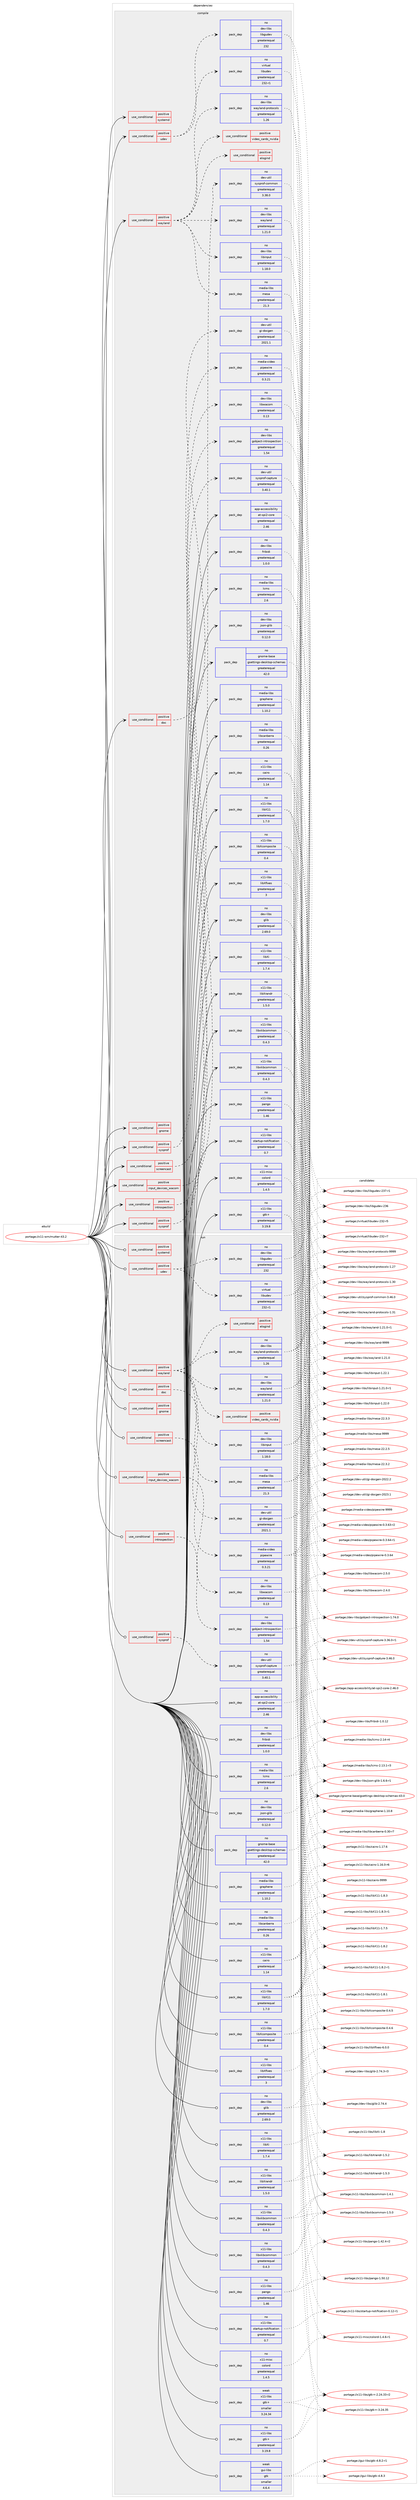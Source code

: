 digraph prolog {

# *************
# Graph options
# *************

newrank=true;
concentrate=true;
compound=true;
graph [rankdir=LR,fontname=Helvetica,fontsize=10,ranksep=1.5];#, ranksep=2.5, nodesep=0.2];
edge  [arrowhead=vee];
node  [fontname=Helvetica,fontsize=10];

# **********
# The ebuild
# **********

subgraph cluster_leftcol {
color=gray;
rank=same;
label=<<i>ebuild</i>>;
id [label="portage://x11-wm/mutter-43.2", color=red, width=4, href="../x11-wm/mutter-43.2.svg"];
}

# ****************
# The dependencies
# ****************

subgraph cluster_midcol {
color=gray;
label=<<i>dependencies</i>>;
subgraph cluster_compile {
fillcolor="#eeeeee";
style=filled;
label=<<i>compile</i>>;
subgraph cond6841 {
dependency11087 [label=<<TABLE BORDER="0" CELLBORDER="1" CELLSPACING="0" CELLPADDING="4"><TR><TD ROWSPAN="3" CELLPADDING="10">use_conditional</TD></TR><TR><TD>positive</TD></TR><TR><TD>doc</TD></TR></TABLE>>, shape=none, color=red];
subgraph pack4103 {
dependency11088 [label=<<TABLE BORDER="0" CELLBORDER="1" CELLSPACING="0" CELLPADDING="4" WIDTH="220"><TR><TD ROWSPAN="6" CELLPADDING="30">pack_dep</TD></TR><TR><TD WIDTH="110">no</TD></TR><TR><TD>dev-util</TD></TR><TR><TD>gi-docgen</TD></TR><TR><TD>greaterequal</TD></TR><TR><TD>2021.1</TD></TR></TABLE>>, shape=none, color=blue];
}
dependency11087:e -> dependency11088:w [weight=20,style="dashed",arrowhead="vee"];
}
id:e -> dependency11087:w [weight=20,style="solid",arrowhead="vee"];
subgraph cond6842 {
dependency11089 [label=<<TABLE BORDER="0" CELLBORDER="1" CELLSPACING="0" CELLPADDING="4"><TR><TD ROWSPAN="3" CELLPADDING="10">use_conditional</TD></TR><TR><TD>positive</TD></TR><TR><TD>gnome</TD></TR></TABLE>>, shape=none, color=red];
# *** BEGIN UNKNOWN DEPENDENCY TYPE (TODO) ***
# dependency11089 -> package_dependency(portage://x11-wm/mutter-43.2,install,no,gnome-base,gnome-desktop,none,[,,],[slot(3),equal],[])
# *** END UNKNOWN DEPENDENCY TYPE (TODO) ***

}
id:e -> dependency11089:w [weight=20,style="solid",arrowhead="vee"];
subgraph cond6843 {
dependency11090 [label=<<TABLE BORDER="0" CELLBORDER="1" CELLSPACING="0" CELLPADDING="4"><TR><TD ROWSPAN="3" CELLPADDING="10">use_conditional</TD></TR><TR><TD>positive</TD></TR><TR><TD>input_devices_wacom</TD></TR></TABLE>>, shape=none, color=red];
subgraph pack4104 {
dependency11091 [label=<<TABLE BORDER="0" CELLBORDER="1" CELLSPACING="0" CELLPADDING="4" WIDTH="220"><TR><TD ROWSPAN="6" CELLPADDING="30">pack_dep</TD></TR><TR><TD WIDTH="110">no</TD></TR><TR><TD>dev-libs</TD></TR><TR><TD>libwacom</TD></TR><TR><TD>greaterequal</TD></TR><TR><TD>0.13</TD></TR></TABLE>>, shape=none, color=blue];
}
dependency11090:e -> dependency11091:w [weight=20,style="dashed",arrowhead="vee"];
}
id:e -> dependency11090:w [weight=20,style="solid",arrowhead="vee"];
subgraph cond6844 {
dependency11092 [label=<<TABLE BORDER="0" CELLBORDER="1" CELLSPACING="0" CELLPADDING="4"><TR><TD ROWSPAN="3" CELLPADDING="10">use_conditional</TD></TR><TR><TD>positive</TD></TR><TR><TD>introspection</TD></TR></TABLE>>, shape=none, color=red];
subgraph pack4105 {
dependency11093 [label=<<TABLE BORDER="0" CELLBORDER="1" CELLSPACING="0" CELLPADDING="4" WIDTH="220"><TR><TD ROWSPAN="6" CELLPADDING="30">pack_dep</TD></TR><TR><TD WIDTH="110">no</TD></TR><TR><TD>dev-libs</TD></TR><TR><TD>gobject-introspection</TD></TR><TR><TD>greaterequal</TD></TR><TR><TD>1.54</TD></TR></TABLE>>, shape=none, color=blue];
}
dependency11092:e -> dependency11093:w [weight=20,style="dashed",arrowhead="vee"];
}
id:e -> dependency11092:w [weight=20,style="solid",arrowhead="vee"];
subgraph cond6845 {
dependency11094 [label=<<TABLE BORDER="0" CELLBORDER="1" CELLSPACING="0" CELLPADDING="4"><TR><TD ROWSPAN="3" CELLPADDING="10">use_conditional</TD></TR><TR><TD>positive</TD></TR><TR><TD>screencast</TD></TR></TABLE>>, shape=none, color=red];
subgraph pack4106 {
dependency11095 [label=<<TABLE BORDER="0" CELLBORDER="1" CELLSPACING="0" CELLPADDING="4" WIDTH="220"><TR><TD ROWSPAN="6" CELLPADDING="30">pack_dep</TD></TR><TR><TD WIDTH="110">no</TD></TR><TR><TD>media-video</TD></TR><TR><TD>pipewire</TD></TR><TR><TD>greaterequal</TD></TR><TR><TD>0.3.21</TD></TR></TABLE>>, shape=none, color=blue];
}
dependency11094:e -> dependency11095:w [weight=20,style="dashed",arrowhead="vee"];
}
id:e -> dependency11094:w [weight=20,style="solid",arrowhead="vee"];
subgraph cond6846 {
dependency11096 [label=<<TABLE BORDER="0" CELLBORDER="1" CELLSPACING="0" CELLPADDING="4"><TR><TD ROWSPAN="3" CELLPADDING="10">use_conditional</TD></TR><TR><TD>positive</TD></TR><TR><TD>sysprof</TD></TR></TABLE>>, shape=none, color=red];
subgraph pack4107 {
dependency11097 [label=<<TABLE BORDER="0" CELLBORDER="1" CELLSPACING="0" CELLPADDING="4" WIDTH="220"><TR><TD ROWSPAN="6" CELLPADDING="30">pack_dep</TD></TR><TR><TD WIDTH="110">no</TD></TR><TR><TD>dev-util</TD></TR><TR><TD>sysprof-capture</TD></TR><TR><TD>greaterequal</TD></TR><TR><TD>3.40.1</TD></TR></TABLE>>, shape=none, color=blue];
}
dependency11096:e -> dependency11097:w [weight=20,style="dashed",arrowhead="vee"];
}
id:e -> dependency11096:w [weight=20,style="solid",arrowhead="vee"];
subgraph cond6847 {
dependency11098 [label=<<TABLE BORDER="0" CELLBORDER="1" CELLSPACING="0" CELLPADDING="4"><TR><TD ROWSPAN="3" CELLPADDING="10">use_conditional</TD></TR><TR><TD>positive</TD></TR><TR><TD>sysprof</TD></TR></TABLE>>, shape=none, color=red];
subgraph pack4108 {
dependency11099 [label=<<TABLE BORDER="0" CELLBORDER="1" CELLSPACING="0" CELLPADDING="4" WIDTH="220"><TR><TD ROWSPAN="6" CELLPADDING="30">pack_dep</TD></TR><TR><TD WIDTH="110">no</TD></TR><TR><TD>dev-util</TD></TR><TR><TD>sysprof-common</TD></TR><TR><TD>greaterequal</TD></TR><TR><TD>3.38.0</TD></TR></TABLE>>, shape=none, color=blue];
}
dependency11098:e -> dependency11099:w [weight=20,style="dashed",arrowhead="vee"];
}
id:e -> dependency11098:w [weight=20,style="solid",arrowhead="vee"];
subgraph cond6848 {
dependency11100 [label=<<TABLE BORDER="0" CELLBORDER="1" CELLSPACING="0" CELLPADDING="4"><TR><TD ROWSPAN="3" CELLPADDING="10">use_conditional</TD></TR><TR><TD>positive</TD></TR><TR><TD>systemd</TD></TR></TABLE>>, shape=none, color=red];
# *** BEGIN UNKNOWN DEPENDENCY TYPE (TODO) ***
# dependency11100 -> package_dependency(portage://x11-wm/mutter-43.2,install,no,sys-apps,systemd,none,[,,],[],[])
# *** END UNKNOWN DEPENDENCY TYPE (TODO) ***

}
id:e -> dependency11100:w [weight=20,style="solid",arrowhead="vee"];
subgraph cond6849 {
dependency11101 [label=<<TABLE BORDER="0" CELLBORDER="1" CELLSPACING="0" CELLPADDING="4"><TR><TD ROWSPAN="3" CELLPADDING="10">use_conditional</TD></TR><TR><TD>positive</TD></TR><TR><TD>udev</TD></TR></TABLE>>, shape=none, color=red];
subgraph pack4109 {
dependency11102 [label=<<TABLE BORDER="0" CELLBORDER="1" CELLSPACING="0" CELLPADDING="4" WIDTH="220"><TR><TD ROWSPAN="6" CELLPADDING="30">pack_dep</TD></TR><TR><TD WIDTH="110">no</TD></TR><TR><TD>dev-libs</TD></TR><TR><TD>libgudev</TD></TR><TR><TD>greaterequal</TD></TR><TR><TD>232</TD></TR></TABLE>>, shape=none, color=blue];
}
dependency11101:e -> dependency11102:w [weight=20,style="dashed",arrowhead="vee"];
subgraph pack4110 {
dependency11103 [label=<<TABLE BORDER="0" CELLBORDER="1" CELLSPACING="0" CELLPADDING="4" WIDTH="220"><TR><TD ROWSPAN="6" CELLPADDING="30">pack_dep</TD></TR><TR><TD WIDTH="110">no</TD></TR><TR><TD>virtual</TD></TR><TR><TD>libudev</TD></TR><TR><TD>greaterequal</TD></TR><TR><TD>232-r1</TD></TR></TABLE>>, shape=none, color=blue];
}
dependency11101:e -> dependency11103:w [weight=20,style="dashed",arrowhead="vee"];
}
id:e -> dependency11101:w [weight=20,style="solid",arrowhead="vee"];
subgraph cond6850 {
dependency11104 [label=<<TABLE BORDER="0" CELLBORDER="1" CELLSPACING="0" CELLPADDING="4"><TR><TD ROWSPAN="3" CELLPADDING="10">use_conditional</TD></TR><TR><TD>positive</TD></TR><TR><TD>wayland</TD></TR></TABLE>>, shape=none, color=red];
subgraph pack4111 {
dependency11105 [label=<<TABLE BORDER="0" CELLBORDER="1" CELLSPACING="0" CELLPADDING="4" WIDTH="220"><TR><TD ROWSPAN="6" CELLPADDING="30">pack_dep</TD></TR><TR><TD WIDTH="110">no</TD></TR><TR><TD>dev-libs</TD></TR><TR><TD>wayland-protocols</TD></TR><TR><TD>greaterequal</TD></TR><TR><TD>1.26</TD></TR></TABLE>>, shape=none, color=blue];
}
dependency11104:e -> dependency11105:w [weight=20,style="dashed",arrowhead="vee"];
subgraph pack4112 {
dependency11106 [label=<<TABLE BORDER="0" CELLBORDER="1" CELLSPACING="0" CELLPADDING="4" WIDTH="220"><TR><TD ROWSPAN="6" CELLPADDING="30">pack_dep</TD></TR><TR><TD WIDTH="110">no</TD></TR><TR><TD>dev-libs</TD></TR><TR><TD>wayland</TD></TR><TR><TD>greaterequal</TD></TR><TR><TD>1.21.0</TD></TR></TABLE>>, shape=none, color=blue];
}
dependency11104:e -> dependency11106:w [weight=20,style="dashed",arrowhead="vee"];
# *** BEGIN UNKNOWN DEPENDENCY TYPE (TODO) ***
# dependency11104 -> package_dependency(portage://x11-wm/mutter-43.2,install,no,x11-libs,libdrm,none,[,,],[],[])
# *** END UNKNOWN DEPENDENCY TYPE (TODO) ***

subgraph pack4113 {
dependency11107 [label=<<TABLE BORDER="0" CELLBORDER="1" CELLSPACING="0" CELLPADDING="4" WIDTH="220"><TR><TD ROWSPAN="6" CELLPADDING="30">pack_dep</TD></TR><TR><TD WIDTH="110">no</TD></TR><TR><TD>media-libs</TD></TR><TR><TD>mesa</TD></TR><TR><TD>greaterequal</TD></TR><TR><TD>21.3</TD></TR></TABLE>>, shape=none, color=blue];
}
dependency11104:e -> dependency11107:w [weight=20,style="dashed",arrowhead="vee"];
subgraph pack4114 {
dependency11108 [label=<<TABLE BORDER="0" CELLBORDER="1" CELLSPACING="0" CELLPADDING="4" WIDTH="220"><TR><TD ROWSPAN="6" CELLPADDING="30">pack_dep</TD></TR><TR><TD WIDTH="110">no</TD></TR><TR><TD>dev-libs</TD></TR><TR><TD>libinput</TD></TR><TR><TD>greaterequal</TD></TR><TR><TD>1.18.0</TD></TR></TABLE>>, shape=none, color=blue];
}
dependency11104:e -> dependency11108:w [weight=20,style="dashed",arrowhead="vee"];
subgraph cond6851 {
dependency11109 [label=<<TABLE BORDER="0" CELLBORDER="1" CELLSPACING="0" CELLPADDING="4"><TR><TD ROWSPAN="3" CELLPADDING="10">use_conditional</TD></TR><TR><TD>positive</TD></TR><TR><TD>elogind</TD></TR></TABLE>>, shape=none, color=red];
# *** BEGIN UNKNOWN DEPENDENCY TYPE (TODO) ***
# dependency11109 -> package_dependency(portage://x11-wm/mutter-43.2,install,no,sys-auth,elogind,none,[,,],[],[])
# *** END UNKNOWN DEPENDENCY TYPE (TODO) ***

}
dependency11104:e -> dependency11109:w [weight=20,style="dashed",arrowhead="vee"];
# *** BEGIN UNKNOWN DEPENDENCY TYPE (TODO) ***
# dependency11104 -> package_dependency(portage://x11-wm/mutter-43.2,install,no,x11-base,xwayland,none,[,,],[],[])
# *** END UNKNOWN DEPENDENCY TYPE (TODO) ***

subgraph cond6852 {
dependency11110 [label=<<TABLE BORDER="0" CELLBORDER="1" CELLSPACING="0" CELLPADDING="4"><TR><TD ROWSPAN="3" CELLPADDING="10">use_conditional</TD></TR><TR><TD>positive</TD></TR><TR><TD>video_cards_nvidia</TD></TR></TABLE>>, shape=none, color=red];
# *** BEGIN UNKNOWN DEPENDENCY TYPE (TODO) ***
# dependency11110 -> package_dependency(portage://x11-wm/mutter-43.2,install,no,gui-libs,egl-wayland,none,[,,],[],[])
# *** END UNKNOWN DEPENDENCY TYPE (TODO) ***

}
dependency11104:e -> dependency11110:w [weight=20,style="dashed",arrowhead="vee"];
}
id:e -> dependency11104:w [weight=20,style="solid",arrowhead="vee"];
subgraph pack4115 {
dependency11111 [label=<<TABLE BORDER="0" CELLBORDER="1" CELLSPACING="0" CELLPADDING="4" WIDTH="220"><TR><TD ROWSPAN="6" CELLPADDING="30">pack_dep</TD></TR><TR><TD WIDTH="110">no</TD></TR><TR><TD>app-accessibility</TD></TR><TR><TD>at-spi2-core</TD></TR><TR><TD>greaterequal</TD></TR><TR><TD>2.46</TD></TR></TABLE>>, shape=none, color=blue];
}
id:e -> dependency11111:w [weight=20,style="solid",arrowhead="vee"];
subgraph pack4116 {
dependency11112 [label=<<TABLE BORDER="0" CELLBORDER="1" CELLSPACING="0" CELLPADDING="4" WIDTH="220"><TR><TD ROWSPAN="6" CELLPADDING="30">pack_dep</TD></TR><TR><TD WIDTH="110">no</TD></TR><TR><TD>dev-libs</TD></TR><TR><TD>fribidi</TD></TR><TR><TD>greaterequal</TD></TR><TR><TD>1.0.0</TD></TR></TABLE>>, shape=none, color=blue];
}
id:e -> dependency11112:w [weight=20,style="solid",arrowhead="vee"];
subgraph pack4117 {
dependency11113 [label=<<TABLE BORDER="0" CELLBORDER="1" CELLSPACING="0" CELLPADDING="4" WIDTH="220"><TR><TD ROWSPAN="6" CELLPADDING="30">pack_dep</TD></TR><TR><TD WIDTH="110">no</TD></TR><TR><TD>dev-libs</TD></TR><TR><TD>glib</TD></TR><TR><TD>greaterequal</TD></TR><TR><TD>2.69.0</TD></TR></TABLE>>, shape=none, color=blue];
}
id:e -> dependency11113:w [weight=20,style="solid",arrowhead="vee"];
subgraph pack4118 {
dependency11114 [label=<<TABLE BORDER="0" CELLBORDER="1" CELLSPACING="0" CELLPADDING="4" WIDTH="220"><TR><TD ROWSPAN="6" CELLPADDING="30">pack_dep</TD></TR><TR><TD WIDTH="110">no</TD></TR><TR><TD>dev-libs</TD></TR><TR><TD>json-glib</TD></TR><TR><TD>greaterequal</TD></TR><TR><TD>0.12.0</TD></TR></TABLE>>, shape=none, color=blue];
}
id:e -> dependency11114:w [weight=20,style="solid",arrowhead="vee"];
# *** BEGIN UNKNOWN DEPENDENCY TYPE (TODO) ***
# id -> package_dependency(portage://x11-wm/mutter-43.2,install,no,gnome-base,gnome-settings-daemon,none,[,,],[],[])
# *** END UNKNOWN DEPENDENCY TYPE (TODO) ***

subgraph pack4119 {
dependency11115 [label=<<TABLE BORDER="0" CELLBORDER="1" CELLSPACING="0" CELLPADDING="4" WIDTH="220"><TR><TD ROWSPAN="6" CELLPADDING="30">pack_dep</TD></TR><TR><TD WIDTH="110">no</TD></TR><TR><TD>gnome-base</TD></TR><TR><TD>gsettings-desktop-schemas</TD></TR><TR><TD>greaterequal</TD></TR><TR><TD>42.0</TD></TR></TABLE>>, shape=none, color=blue];
}
id:e -> dependency11115:w [weight=20,style="solid",arrowhead="vee"];
subgraph pack4120 {
dependency11116 [label=<<TABLE BORDER="0" CELLBORDER="1" CELLSPACING="0" CELLPADDING="4" WIDTH="220"><TR><TD ROWSPAN="6" CELLPADDING="30">pack_dep</TD></TR><TR><TD WIDTH="110">no</TD></TR><TR><TD>media-libs</TD></TR><TR><TD>graphene</TD></TR><TR><TD>greaterequal</TD></TR><TR><TD>1.10.2</TD></TR></TABLE>>, shape=none, color=blue];
}
id:e -> dependency11116:w [weight=20,style="solid",arrowhead="vee"];
subgraph pack4121 {
dependency11117 [label=<<TABLE BORDER="0" CELLBORDER="1" CELLSPACING="0" CELLPADDING="4" WIDTH="220"><TR><TD ROWSPAN="6" CELLPADDING="30">pack_dep</TD></TR><TR><TD WIDTH="110">no</TD></TR><TR><TD>media-libs</TD></TR><TR><TD>lcms</TD></TR><TR><TD>greaterequal</TD></TR><TR><TD>2.6</TD></TR></TABLE>>, shape=none, color=blue];
}
id:e -> dependency11117:w [weight=20,style="solid",arrowhead="vee"];
subgraph pack4122 {
dependency11118 [label=<<TABLE BORDER="0" CELLBORDER="1" CELLSPACING="0" CELLPADDING="4" WIDTH="220"><TR><TD ROWSPAN="6" CELLPADDING="30">pack_dep</TD></TR><TR><TD WIDTH="110">no</TD></TR><TR><TD>media-libs</TD></TR><TR><TD>libcanberra</TD></TR><TR><TD>greaterequal</TD></TR><TR><TD>0.26</TD></TR></TABLE>>, shape=none, color=blue];
}
id:e -> dependency11118:w [weight=20,style="solid",arrowhead="vee"];
# *** BEGIN UNKNOWN DEPENDENCY TYPE (TODO) ***
# id -> package_dependency(portage://x11-wm/mutter-43.2,install,no,media-libs,libglvnd,none,[,,],[],[use(enable(X),none)])
# *** END UNKNOWN DEPENDENCY TYPE (TODO) ***

# *** BEGIN UNKNOWN DEPENDENCY TYPE (TODO) ***
# id -> package_dependency(portage://x11-wm/mutter-43.2,install,no,sys-apps,dbus,none,[,,],[],[])
# *** END UNKNOWN DEPENDENCY TYPE (TODO) ***

# *** BEGIN UNKNOWN DEPENDENCY TYPE (TODO) ***
# id -> package_dependency(portage://x11-wm/mutter-43.2,install,no,x11-base,xorg-proto,none,[,,],[],[])
# *** END UNKNOWN DEPENDENCY TYPE (TODO) ***

subgraph pack4123 {
dependency11119 [label=<<TABLE BORDER="0" CELLBORDER="1" CELLSPACING="0" CELLPADDING="4" WIDTH="220"><TR><TD ROWSPAN="6" CELLPADDING="30">pack_dep</TD></TR><TR><TD WIDTH="110">no</TD></TR><TR><TD>x11-libs</TD></TR><TR><TD>cairo</TD></TR><TR><TD>greaterequal</TD></TR><TR><TD>1.14</TD></TR></TABLE>>, shape=none, color=blue];
}
id:e -> dependency11119:w [weight=20,style="solid",arrowhead="vee"];
# *** BEGIN UNKNOWN DEPENDENCY TYPE (TODO) ***
# id -> package_dependency(portage://x11-wm/mutter-43.2,install,no,x11-libs,gdk-pixbuf,none,[,,],[slot(2)],[])
# *** END UNKNOWN DEPENDENCY TYPE (TODO) ***

subgraph pack4124 {
dependency11120 [label=<<TABLE BORDER="0" CELLBORDER="1" CELLSPACING="0" CELLPADDING="4" WIDTH="220"><TR><TD ROWSPAN="6" CELLPADDING="30">pack_dep</TD></TR><TR><TD WIDTH="110">no</TD></TR><TR><TD>x11-libs</TD></TR><TR><TD>gtk+</TD></TR><TR><TD>greaterequal</TD></TR><TR><TD>3.19.8</TD></TR></TABLE>>, shape=none, color=blue];
}
id:e -> dependency11120:w [weight=20,style="solid",arrowhead="vee"];
# *** BEGIN UNKNOWN DEPENDENCY TYPE (TODO) ***
# id -> package_dependency(portage://x11-wm/mutter-43.2,install,no,x11-libs,libICE,none,[,,],[],[])
# *** END UNKNOWN DEPENDENCY TYPE (TODO) ***

# *** BEGIN UNKNOWN DEPENDENCY TYPE (TODO) ***
# id -> package_dependency(portage://x11-wm/mutter-43.2,install,no,x11-libs,libSM,none,[,,],[],[])
# *** END UNKNOWN DEPENDENCY TYPE (TODO) ***

subgraph pack4125 {
dependency11121 [label=<<TABLE BORDER="0" CELLBORDER="1" CELLSPACING="0" CELLPADDING="4" WIDTH="220"><TR><TD ROWSPAN="6" CELLPADDING="30">pack_dep</TD></TR><TR><TD WIDTH="110">no</TD></TR><TR><TD>x11-libs</TD></TR><TR><TD>libX11</TD></TR><TR><TD>greaterequal</TD></TR><TR><TD>1.7.0</TD></TR></TABLE>>, shape=none, color=blue];
}
id:e -> dependency11121:w [weight=20,style="solid",arrowhead="vee"];
# *** BEGIN UNKNOWN DEPENDENCY TYPE (TODO) ***
# id -> package_dependency(portage://x11-wm/mutter-43.2,install,no,x11-libs,libXau,none,[,,],[],[])
# *** END UNKNOWN DEPENDENCY TYPE (TODO) ***

subgraph pack4126 {
dependency11122 [label=<<TABLE BORDER="0" CELLBORDER="1" CELLSPACING="0" CELLPADDING="4" WIDTH="220"><TR><TD ROWSPAN="6" CELLPADDING="30">pack_dep</TD></TR><TR><TD WIDTH="110">no</TD></TR><TR><TD>x11-libs</TD></TR><TR><TD>libXcomposite</TD></TR><TR><TD>greaterequal</TD></TR><TR><TD>0.4</TD></TR></TABLE>>, shape=none, color=blue];
}
id:e -> dependency11122:w [weight=20,style="solid",arrowhead="vee"];
# *** BEGIN UNKNOWN DEPENDENCY TYPE (TODO) ***
# id -> package_dependency(portage://x11-wm/mutter-43.2,install,no,x11-libs,libXcursor,none,[,,],[],[])
# *** END UNKNOWN DEPENDENCY TYPE (TODO) ***

# *** BEGIN UNKNOWN DEPENDENCY TYPE (TODO) ***
# id -> package_dependency(portage://x11-wm/mutter-43.2,install,no,x11-libs,libXdamage,none,[,,],[],[])
# *** END UNKNOWN DEPENDENCY TYPE (TODO) ***

# *** BEGIN UNKNOWN DEPENDENCY TYPE (TODO) ***
# id -> package_dependency(portage://x11-wm/mutter-43.2,install,no,x11-libs,libXext,none,[,,],[],[])
# *** END UNKNOWN DEPENDENCY TYPE (TODO) ***

subgraph pack4127 {
dependency11123 [label=<<TABLE BORDER="0" CELLBORDER="1" CELLSPACING="0" CELLPADDING="4" WIDTH="220"><TR><TD ROWSPAN="6" CELLPADDING="30">pack_dep</TD></TR><TR><TD WIDTH="110">no</TD></TR><TR><TD>x11-libs</TD></TR><TR><TD>libXfixes</TD></TR><TR><TD>greaterequal</TD></TR><TR><TD>3</TD></TR></TABLE>>, shape=none, color=blue];
}
id:e -> dependency11123:w [weight=20,style="solid",arrowhead="vee"];
subgraph pack4128 {
dependency11124 [label=<<TABLE BORDER="0" CELLBORDER="1" CELLSPACING="0" CELLPADDING="4" WIDTH="220"><TR><TD ROWSPAN="6" CELLPADDING="30">pack_dep</TD></TR><TR><TD WIDTH="110">no</TD></TR><TR><TD>x11-libs</TD></TR><TR><TD>libXi</TD></TR><TR><TD>greaterequal</TD></TR><TR><TD>1.7.4</TD></TR></TABLE>>, shape=none, color=blue];
}
id:e -> dependency11124:w [weight=20,style="solid",arrowhead="vee"];
# *** BEGIN UNKNOWN DEPENDENCY TYPE (TODO) ***
# id -> package_dependency(portage://x11-wm/mutter-43.2,install,no,x11-libs,libXinerama,none,[,,],[],[])
# *** END UNKNOWN DEPENDENCY TYPE (TODO) ***

subgraph pack4129 {
dependency11125 [label=<<TABLE BORDER="0" CELLBORDER="1" CELLSPACING="0" CELLPADDING="4" WIDTH="220"><TR><TD ROWSPAN="6" CELLPADDING="30">pack_dep</TD></TR><TR><TD WIDTH="110">no</TD></TR><TR><TD>x11-libs</TD></TR><TR><TD>libXrandr</TD></TR><TR><TD>greaterequal</TD></TR><TR><TD>1.5.0</TD></TR></TABLE>>, shape=none, color=blue];
}
id:e -> dependency11125:w [weight=20,style="solid",arrowhead="vee"];
# *** BEGIN UNKNOWN DEPENDENCY TYPE (TODO) ***
# id -> package_dependency(portage://x11-wm/mutter-43.2,install,no,x11-libs,libXrender,none,[,,],[],[])
# *** END UNKNOWN DEPENDENCY TYPE (TODO) ***

# *** BEGIN UNKNOWN DEPENDENCY TYPE (TODO) ***
# id -> package_dependency(portage://x11-wm/mutter-43.2,install,no,x11-libs,libXtst,none,[,,],[],[])
# *** END UNKNOWN DEPENDENCY TYPE (TODO) ***

# *** BEGIN UNKNOWN DEPENDENCY TYPE (TODO) ***
# id -> package_dependency(portage://x11-wm/mutter-43.2,install,no,x11-libs,libxcb,none,[,,],any_same_slot,[])
# *** END UNKNOWN DEPENDENCY TYPE (TODO) ***

subgraph pack4130 {
dependency11126 [label=<<TABLE BORDER="0" CELLBORDER="1" CELLSPACING="0" CELLPADDING="4" WIDTH="220"><TR><TD ROWSPAN="6" CELLPADDING="30">pack_dep</TD></TR><TR><TD WIDTH="110">no</TD></TR><TR><TD>x11-libs</TD></TR><TR><TD>libxkbcommon</TD></TR><TR><TD>greaterequal</TD></TR><TR><TD>0.4.3</TD></TR></TABLE>>, shape=none, color=blue];
}
id:e -> dependency11126:w [weight=20,style="solid",arrowhead="vee"];
subgraph pack4131 {
dependency11127 [label=<<TABLE BORDER="0" CELLBORDER="1" CELLSPACING="0" CELLPADDING="4" WIDTH="220"><TR><TD ROWSPAN="6" CELLPADDING="30">pack_dep</TD></TR><TR><TD WIDTH="110">no</TD></TR><TR><TD>x11-libs</TD></TR><TR><TD>libxkbcommon</TD></TR><TR><TD>greaterequal</TD></TR><TR><TD>0.4.3</TD></TR></TABLE>>, shape=none, color=blue];
}
id:e -> dependency11127:w [weight=20,style="solid",arrowhead="vee"];
# *** BEGIN UNKNOWN DEPENDENCY TYPE (TODO) ***
# id -> package_dependency(portage://x11-wm/mutter-43.2,install,no,x11-libs,libxkbfile,none,[,,],[],[])
# *** END UNKNOWN DEPENDENCY TYPE (TODO) ***

subgraph pack4132 {
dependency11128 [label=<<TABLE BORDER="0" CELLBORDER="1" CELLSPACING="0" CELLPADDING="4" WIDTH="220"><TR><TD ROWSPAN="6" CELLPADDING="30">pack_dep</TD></TR><TR><TD WIDTH="110">no</TD></TR><TR><TD>x11-libs</TD></TR><TR><TD>pango</TD></TR><TR><TD>greaterequal</TD></TR><TR><TD>1.46</TD></TR></TABLE>>, shape=none, color=blue];
}
id:e -> dependency11128:w [weight=20,style="solid",arrowhead="vee"];
subgraph pack4133 {
dependency11129 [label=<<TABLE BORDER="0" CELLBORDER="1" CELLSPACING="0" CELLPADDING="4" WIDTH="220"><TR><TD ROWSPAN="6" CELLPADDING="30">pack_dep</TD></TR><TR><TD WIDTH="110">no</TD></TR><TR><TD>x11-libs</TD></TR><TR><TD>startup-notification</TD></TR><TR><TD>greaterequal</TD></TR><TR><TD>0.7</TD></TR></TABLE>>, shape=none, color=blue];
}
id:e -> dependency11129:w [weight=20,style="solid",arrowhead="vee"];
subgraph pack4134 {
dependency11130 [label=<<TABLE BORDER="0" CELLBORDER="1" CELLSPACING="0" CELLPADDING="4" WIDTH="220"><TR><TD ROWSPAN="6" CELLPADDING="30">pack_dep</TD></TR><TR><TD WIDTH="110">no</TD></TR><TR><TD>x11-misc</TD></TR><TR><TD>colord</TD></TR><TR><TD>greaterequal</TD></TR><TR><TD>1.4.5</TD></TR></TABLE>>, shape=none, color=blue];
}
id:e -> dependency11130:w [weight=20,style="solid",arrowhead="vee"];
# *** BEGIN UNKNOWN DEPENDENCY TYPE (TODO) ***
# id -> package_dependency(portage://x11-wm/mutter-43.2,install,no,x11-misc,xkeyboard-config,none,[,,],[],[])
# *** END UNKNOWN DEPENDENCY TYPE (TODO) ***

}
subgraph cluster_compileandrun {
fillcolor="#eeeeee";
style=filled;
label=<<i>compile and run</i>>;
}
subgraph cluster_run {
fillcolor="#eeeeee";
style=filled;
label=<<i>run</i>>;
subgraph cond6853 {
dependency11131 [label=<<TABLE BORDER="0" CELLBORDER="1" CELLSPACING="0" CELLPADDING="4"><TR><TD ROWSPAN="3" CELLPADDING="10">use_conditional</TD></TR><TR><TD>positive</TD></TR><TR><TD>doc</TD></TR></TABLE>>, shape=none, color=red];
subgraph pack4135 {
dependency11132 [label=<<TABLE BORDER="0" CELLBORDER="1" CELLSPACING="0" CELLPADDING="4" WIDTH="220"><TR><TD ROWSPAN="6" CELLPADDING="30">pack_dep</TD></TR><TR><TD WIDTH="110">no</TD></TR><TR><TD>dev-util</TD></TR><TR><TD>gi-docgen</TD></TR><TR><TD>greaterequal</TD></TR><TR><TD>2021.1</TD></TR></TABLE>>, shape=none, color=blue];
}
dependency11131:e -> dependency11132:w [weight=20,style="dashed",arrowhead="vee"];
}
id:e -> dependency11131:w [weight=20,style="solid",arrowhead="odot"];
subgraph cond6854 {
dependency11133 [label=<<TABLE BORDER="0" CELLBORDER="1" CELLSPACING="0" CELLPADDING="4"><TR><TD ROWSPAN="3" CELLPADDING="10">use_conditional</TD></TR><TR><TD>positive</TD></TR><TR><TD>gnome</TD></TR></TABLE>>, shape=none, color=red];
# *** BEGIN UNKNOWN DEPENDENCY TYPE (TODO) ***
# dependency11133 -> package_dependency(portage://x11-wm/mutter-43.2,run,no,gnome-base,gnome-desktop,none,[,,],[slot(3),equal],[])
# *** END UNKNOWN DEPENDENCY TYPE (TODO) ***

}
id:e -> dependency11133:w [weight=20,style="solid",arrowhead="odot"];
subgraph cond6855 {
dependency11134 [label=<<TABLE BORDER="0" CELLBORDER="1" CELLSPACING="0" CELLPADDING="4"><TR><TD ROWSPAN="3" CELLPADDING="10">use_conditional</TD></TR><TR><TD>positive</TD></TR><TR><TD>input_devices_wacom</TD></TR></TABLE>>, shape=none, color=red];
subgraph pack4136 {
dependency11135 [label=<<TABLE BORDER="0" CELLBORDER="1" CELLSPACING="0" CELLPADDING="4" WIDTH="220"><TR><TD ROWSPAN="6" CELLPADDING="30">pack_dep</TD></TR><TR><TD WIDTH="110">no</TD></TR><TR><TD>dev-libs</TD></TR><TR><TD>libwacom</TD></TR><TR><TD>greaterequal</TD></TR><TR><TD>0.13</TD></TR></TABLE>>, shape=none, color=blue];
}
dependency11134:e -> dependency11135:w [weight=20,style="dashed",arrowhead="vee"];
}
id:e -> dependency11134:w [weight=20,style="solid",arrowhead="odot"];
subgraph cond6856 {
dependency11136 [label=<<TABLE BORDER="0" CELLBORDER="1" CELLSPACING="0" CELLPADDING="4"><TR><TD ROWSPAN="3" CELLPADDING="10">use_conditional</TD></TR><TR><TD>positive</TD></TR><TR><TD>introspection</TD></TR></TABLE>>, shape=none, color=red];
subgraph pack4137 {
dependency11137 [label=<<TABLE BORDER="0" CELLBORDER="1" CELLSPACING="0" CELLPADDING="4" WIDTH="220"><TR><TD ROWSPAN="6" CELLPADDING="30">pack_dep</TD></TR><TR><TD WIDTH="110">no</TD></TR><TR><TD>dev-libs</TD></TR><TR><TD>gobject-introspection</TD></TR><TR><TD>greaterequal</TD></TR><TR><TD>1.54</TD></TR></TABLE>>, shape=none, color=blue];
}
dependency11136:e -> dependency11137:w [weight=20,style="dashed",arrowhead="vee"];
}
id:e -> dependency11136:w [weight=20,style="solid",arrowhead="odot"];
subgraph cond6857 {
dependency11138 [label=<<TABLE BORDER="0" CELLBORDER="1" CELLSPACING="0" CELLPADDING="4"><TR><TD ROWSPAN="3" CELLPADDING="10">use_conditional</TD></TR><TR><TD>positive</TD></TR><TR><TD>screencast</TD></TR></TABLE>>, shape=none, color=red];
subgraph pack4138 {
dependency11139 [label=<<TABLE BORDER="0" CELLBORDER="1" CELLSPACING="0" CELLPADDING="4" WIDTH="220"><TR><TD ROWSPAN="6" CELLPADDING="30">pack_dep</TD></TR><TR><TD WIDTH="110">no</TD></TR><TR><TD>media-video</TD></TR><TR><TD>pipewire</TD></TR><TR><TD>greaterequal</TD></TR><TR><TD>0.3.21</TD></TR></TABLE>>, shape=none, color=blue];
}
dependency11138:e -> dependency11139:w [weight=20,style="dashed",arrowhead="vee"];
}
id:e -> dependency11138:w [weight=20,style="solid",arrowhead="odot"];
subgraph cond6858 {
dependency11140 [label=<<TABLE BORDER="0" CELLBORDER="1" CELLSPACING="0" CELLPADDING="4"><TR><TD ROWSPAN="3" CELLPADDING="10">use_conditional</TD></TR><TR><TD>positive</TD></TR><TR><TD>sysprof</TD></TR></TABLE>>, shape=none, color=red];
subgraph pack4139 {
dependency11141 [label=<<TABLE BORDER="0" CELLBORDER="1" CELLSPACING="0" CELLPADDING="4" WIDTH="220"><TR><TD ROWSPAN="6" CELLPADDING="30">pack_dep</TD></TR><TR><TD WIDTH="110">no</TD></TR><TR><TD>dev-util</TD></TR><TR><TD>sysprof-capture</TD></TR><TR><TD>greaterequal</TD></TR><TR><TD>3.40.1</TD></TR></TABLE>>, shape=none, color=blue];
}
dependency11140:e -> dependency11141:w [weight=20,style="dashed",arrowhead="vee"];
}
id:e -> dependency11140:w [weight=20,style="solid",arrowhead="odot"];
subgraph cond6859 {
dependency11142 [label=<<TABLE BORDER="0" CELLBORDER="1" CELLSPACING="0" CELLPADDING="4"><TR><TD ROWSPAN="3" CELLPADDING="10">use_conditional</TD></TR><TR><TD>positive</TD></TR><TR><TD>systemd</TD></TR></TABLE>>, shape=none, color=red];
# *** BEGIN UNKNOWN DEPENDENCY TYPE (TODO) ***
# dependency11142 -> package_dependency(portage://x11-wm/mutter-43.2,run,no,sys-apps,systemd,none,[,,],[],[])
# *** END UNKNOWN DEPENDENCY TYPE (TODO) ***

}
id:e -> dependency11142:w [weight=20,style="solid",arrowhead="odot"];
subgraph cond6860 {
dependency11143 [label=<<TABLE BORDER="0" CELLBORDER="1" CELLSPACING="0" CELLPADDING="4"><TR><TD ROWSPAN="3" CELLPADDING="10">use_conditional</TD></TR><TR><TD>positive</TD></TR><TR><TD>udev</TD></TR></TABLE>>, shape=none, color=red];
subgraph pack4140 {
dependency11144 [label=<<TABLE BORDER="0" CELLBORDER="1" CELLSPACING="0" CELLPADDING="4" WIDTH="220"><TR><TD ROWSPAN="6" CELLPADDING="30">pack_dep</TD></TR><TR><TD WIDTH="110">no</TD></TR><TR><TD>dev-libs</TD></TR><TR><TD>libgudev</TD></TR><TR><TD>greaterequal</TD></TR><TR><TD>232</TD></TR></TABLE>>, shape=none, color=blue];
}
dependency11143:e -> dependency11144:w [weight=20,style="dashed",arrowhead="vee"];
subgraph pack4141 {
dependency11145 [label=<<TABLE BORDER="0" CELLBORDER="1" CELLSPACING="0" CELLPADDING="4" WIDTH="220"><TR><TD ROWSPAN="6" CELLPADDING="30">pack_dep</TD></TR><TR><TD WIDTH="110">no</TD></TR><TR><TD>virtual</TD></TR><TR><TD>libudev</TD></TR><TR><TD>greaterequal</TD></TR><TR><TD>232-r1</TD></TR></TABLE>>, shape=none, color=blue];
}
dependency11143:e -> dependency11145:w [weight=20,style="dashed",arrowhead="vee"];
}
id:e -> dependency11143:w [weight=20,style="solid",arrowhead="odot"];
subgraph cond6861 {
dependency11146 [label=<<TABLE BORDER="0" CELLBORDER="1" CELLSPACING="0" CELLPADDING="4"><TR><TD ROWSPAN="3" CELLPADDING="10">use_conditional</TD></TR><TR><TD>positive</TD></TR><TR><TD>wayland</TD></TR></TABLE>>, shape=none, color=red];
subgraph pack4142 {
dependency11147 [label=<<TABLE BORDER="0" CELLBORDER="1" CELLSPACING="0" CELLPADDING="4" WIDTH="220"><TR><TD ROWSPAN="6" CELLPADDING="30">pack_dep</TD></TR><TR><TD WIDTH="110">no</TD></TR><TR><TD>dev-libs</TD></TR><TR><TD>wayland-protocols</TD></TR><TR><TD>greaterequal</TD></TR><TR><TD>1.26</TD></TR></TABLE>>, shape=none, color=blue];
}
dependency11146:e -> dependency11147:w [weight=20,style="dashed",arrowhead="vee"];
subgraph pack4143 {
dependency11148 [label=<<TABLE BORDER="0" CELLBORDER="1" CELLSPACING="0" CELLPADDING="4" WIDTH="220"><TR><TD ROWSPAN="6" CELLPADDING="30">pack_dep</TD></TR><TR><TD WIDTH="110">no</TD></TR><TR><TD>dev-libs</TD></TR><TR><TD>wayland</TD></TR><TR><TD>greaterequal</TD></TR><TR><TD>1.21.0</TD></TR></TABLE>>, shape=none, color=blue];
}
dependency11146:e -> dependency11148:w [weight=20,style="dashed",arrowhead="vee"];
# *** BEGIN UNKNOWN DEPENDENCY TYPE (TODO) ***
# dependency11146 -> package_dependency(portage://x11-wm/mutter-43.2,run,no,x11-libs,libdrm,none,[,,],[],[])
# *** END UNKNOWN DEPENDENCY TYPE (TODO) ***

subgraph pack4144 {
dependency11149 [label=<<TABLE BORDER="0" CELLBORDER="1" CELLSPACING="0" CELLPADDING="4" WIDTH="220"><TR><TD ROWSPAN="6" CELLPADDING="30">pack_dep</TD></TR><TR><TD WIDTH="110">no</TD></TR><TR><TD>media-libs</TD></TR><TR><TD>mesa</TD></TR><TR><TD>greaterequal</TD></TR><TR><TD>21.3</TD></TR></TABLE>>, shape=none, color=blue];
}
dependency11146:e -> dependency11149:w [weight=20,style="dashed",arrowhead="vee"];
subgraph pack4145 {
dependency11150 [label=<<TABLE BORDER="0" CELLBORDER="1" CELLSPACING="0" CELLPADDING="4" WIDTH="220"><TR><TD ROWSPAN="6" CELLPADDING="30">pack_dep</TD></TR><TR><TD WIDTH="110">no</TD></TR><TR><TD>dev-libs</TD></TR><TR><TD>libinput</TD></TR><TR><TD>greaterequal</TD></TR><TR><TD>1.18.0</TD></TR></TABLE>>, shape=none, color=blue];
}
dependency11146:e -> dependency11150:w [weight=20,style="dashed",arrowhead="vee"];
subgraph cond6862 {
dependency11151 [label=<<TABLE BORDER="0" CELLBORDER="1" CELLSPACING="0" CELLPADDING="4"><TR><TD ROWSPAN="3" CELLPADDING="10">use_conditional</TD></TR><TR><TD>positive</TD></TR><TR><TD>elogind</TD></TR></TABLE>>, shape=none, color=red];
# *** BEGIN UNKNOWN DEPENDENCY TYPE (TODO) ***
# dependency11151 -> package_dependency(portage://x11-wm/mutter-43.2,run,no,sys-auth,elogind,none,[,,],[],[])
# *** END UNKNOWN DEPENDENCY TYPE (TODO) ***

}
dependency11146:e -> dependency11151:w [weight=20,style="dashed",arrowhead="vee"];
# *** BEGIN UNKNOWN DEPENDENCY TYPE (TODO) ***
# dependency11146 -> package_dependency(portage://x11-wm/mutter-43.2,run,no,x11-base,xwayland,none,[,,],[],[])
# *** END UNKNOWN DEPENDENCY TYPE (TODO) ***

subgraph cond6863 {
dependency11152 [label=<<TABLE BORDER="0" CELLBORDER="1" CELLSPACING="0" CELLPADDING="4"><TR><TD ROWSPAN="3" CELLPADDING="10">use_conditional</TD></TR><TR><TD>positive</TD></TR><TR><TD>video_cards_nvidia</TD></TR></TABLE>>, shape=none, color=red];
# *** BEGIN UNKNOWN DEPENDENCY TYPE (TODO) ***
# dependency11152 -> package_dependency(portage://x11-wm/mutter-43.2,run,no,gui-libs,egl-wayland,none,[,,],[],[])
# *** END UNKNOWN DEPENDENCY TYPE (TODO) ***

}
dependency11146:e -> dependency11152:w [weight=20,style="dashed",arrowhead="vee"];
}
id:e -> dependency11146:w [weight=20,style="solid",arrowhead="odot"];
subgraph pack4146 {
dependency11153 [label=<<TABLE BORDER="0" CELLBORDER="1" CELLSPACING="0" CELLPADDING="4" WIDTH="220"><TR><TD ROWSPAN="6" CELLPADDING="30">pack_dep</TD></TR><TR><TD WIDTH="110">no</TD></TR><TR><TD>app-accessibility</TD></TR><TR><TD>at-spi2-core</TD></TR><TR><TD>greaterequal</TD></TR><TR><TD>2.46</TD></TR></TABLE>>, shape=none, color=blue];
}
id:e -> dependency11153:w [weight=20,style="solid",arrowhead="odot"];
subgraph pack4147 {
dependency11154 [label=<<TABLE BORDER="0" CELLBORDER="1" CELLSPACING="0" CELLPADDING="4" WIDTH="220"><TR><TD ROWSPAN="6" CELLPADDING="30">pack_dep</TD></TR><TR><TD WIDTH="110">no</TD></TR><TR><TD>dev-libs</TD></TR><TR><TD>fribidi</TD></TR><TR><TD>greaterequal</TD></TR><TR><TD>1.0.0</TD></TR></TABLE>>, shape=none, color=blue];
}
id:e -> dependency11154:w [weight=20,style="solid",arrowhead="odot"];
subgraph pack4148 {
dependency11155 [label=<<TABLE BORDER="0" CELLBORDER="1" CELLSPACING="0" CELLPADDING="4" WIDTH="220"><TR><TD ROWSPAN="6" CELLPADDING="30">pack_dep</TD></TR><TR><TD WIDTH="110">no</TD></TR><TR><TD>dev-libs</TD></TR><TR><TD>glib</TD></TR><TR><TD>greaterequal</TD></TR><TR><TD>2.69.0</TD></TR></TABLE>>, shape=none, color=blue];
}
id:e -> dependency11155:w [weight=20,style="solid",arrowhead="odot"];
subgraph pack4149 {
dependency11156 [label=<<TABLE BORDER="0" CELLBORDER="1" CELLSPACING="0" CELLPADDING="4" WIDTH="220"><TR><TD ROWSPAN="6" CELLPADDING="30">pack_dep</TD></TR><TR><TD WIDTH="110">no</TD></TR><TR><TD>dev-libs</TD></TR><TR><TD>json-glib</TD></TR><TR><TD>greaterequal</TD></TR><TR><TD>0.12.0</TD></TR></TABLE>>, shape=none, color=blue];
}
id:e -> dependency11156:w [weight=20,style="solid",arrowhead="odot"];
# *** BEGIN UNKNOWN DEPENDENCY TYPE (TODO) ***
# id -> package_dependency(portage://x11-wm/mutter-43.2,run,no,gnome-base,gnome-settings-daemon,none,[,,],[],[])
# *** END UNKNOWN DEPENDENCY TYPE (TODO) ***

subgraph pack4150 {
dependency11157 [label=<<TABLE BORDER="0" CELLBORDER="1" CELLSPACING="0" CELLPADDING="4" WIDTH="220"><TR><TD ROWSPAN="6" CELLPADDING="30">pack_dep</TD></TR><TR><TD WIDTH="110">no</TD></TR><TR><TD>gnome-base</TD></TR><TR><TD>gsettings-desktop-schemas</TD></TR><TR><TD>greaterequal</TD></TR><TR><TD>42.0</TD></TR></TABLE>>, shape=none, color=blue];
}
id:e -> dependency11157:w [weight=20,style="solid",arrowhead="odot"];
# *** BEGIN UNKNOWN DEPENDENCY TYPE (TODO) ***
# id -> package_dependency(portage://x11-wm/mutter-43.2,run,no,gnome-extra,zenity,none,[,,],[],[])
# *** END UNKNOWN DEPENDENCY TYPE (TODO) ***

subgraph pack4151 {
dependency11158 [label=<<TABLE BORDER="0" CELLBORDER="1" CELLSPACING="0" CELLPADDING="4" WIDTH="220"><TR><TD ROWSPAN="6" CELLPADDING="30">pack_dep</TD></TR><TR><TD WIDTH="110">no</TD></TR><TR><TD>media-libs</TD></TR><TR><TD>graphene</TD></TR><TR><TD>greaterequal</TD></TR><TR><TD>1.10.2</TD></TR></TABLE>>, shape=none, color=blue];
}
id:e -> dependency11158:w [weight=20,style="solid",arrowhead="odot"];
subgraph pack4152 {
dependency11159 [label=<<TABLE BORDER="0" CELLBORDER="1" CELLSPACING="0" CELLPADDING="4" WIDTH="220"><TR><TD ROWSPAN="6" CELLPADDING="30">pack_dep</TD></TR><TR><TD WIDTH="110">no</TD></TR><TR><TD>media-libs</TD></TR><TR><TD>lcms</TD></TR><TR><TD>greaterequal</TD></TR><TR><TD>2.6</TD></TR></TABLE>>, shape=none, color=blue];
}
id:e -> dependency11159:w [weight=20,style="solid",arrowhead="odot"];
subgraph pack4153 {
dependency11160 [label=<<TABLE BORDER="0" CELLBORDER="1" CELLSPACING="0" CELLPADDING="4" WIDTH="220"><TR><TD ROWSPAN="6" CELLPADDING="30">pack_dep</TD></TR><TR><TD WIDTH="110">no</TD></TR><TR><TD>media-libs</TD></TR><TR><TD>libcanberra</TD></TR><TR><TD>greaterequal</TD></TR><TR><TD>0.26</TD></TR></TABLE>>, shape=none, color=blue];
}
id:e -> dependency11160:w [weight=20,style="solid",arrowhead="odot"];
# *** BEGIN UNKNOWN DEPENDENCY TYPE (TODO) ***
# id -> package_dependency(portage://x11-wm/mutter-43.2,run,no,media-libs,libglvnd,none,[,,],[],[use(enable(X),none)])
# *** END UNKNOWN DEPENDENCY TYPE (TODO) ***

# *** BEGIN UNKNOWN DEPENDENCY TYPE (TODO) ***
# id -> package_dependency(portage://x11-wm/mutter-43.2,run,no,sys-apps,dbus,none,[,,],[],[])
# *** END UNKNOWN DEPENDENCY TYPE (TODO) ***

subgraph pack4154 {
dependency11161 [label=<<TABLE BORDER="0" CELLBORDER="1" CELLSPACING="0" CELLPADDING="4" WIDTH="220"><TR><TD ROWSPAN="6" CELLPADDING="30">pack_dep</TD></TR><TR><TD WIDTH="110">no</TD></TR><TR><TD>x11-libs</TD></TR><TR><TD>cairo</TD></TR><TR><TD>greaterequal</TD></TR><TR><TD>1.14</TD></TR></TABLE>>, shape=none, color=blue];
}
id:e -> dependency11161:w [weight=20,style="solid",arrowhead="odot"];
# *** BEGIN UNKNOWN DEPENDENCY TYPE (TODO) ***
# id -> package_dependency(portage://x11-wm/mutter-43.2,run,no,x11-libs,gdk-pixbuf,none,[,,],[slot(2)],[])
# *** END UNKNOWN DEPENDENCY TYPE (TODO) ***

subgraph pack4155 {
dependency11162 [label=<<TABLE BORDER="0" CELLBORDER="1" CELLSPACING="0" CELLPADDING="4" WIDTH="220"><TR><TD ROWSPAN="6" CELLPADDING="30">pack_dep</TD></TR><TR><TD WIDTH="110">no</TD></TR><TR><TD>x11-libs</TD></TR><TR><TD>gtk+</TD></TR><TR><TD>greaterequal</TD></TR><TR><TD>3.19.8</TD></TR></TABLE>>, shape=none, color=blue];
}
id:e -> dependency11162:w [weight=20,style="solid",arrowhead="odot"];
# *** BEGIN UNKNOWN DEPENDENCY TYPE (TODO) ***
# id -> package_dependency(portage://x11-wm/mutter-43.2,run,no,x11-libs,libICE,none,[,,],[],[])
# *** END UNKNOWN DEPENDENCY TYPE (TODO) ***

# *** BEGIN UNKNOWN DEPENDENCY TYPE (TODO) ***
# id -> package_dependency(portage://x11-wm/mutter-43.2,run,no,x11-libs,libSM,none,[,,],[],[])
# *** END UNKNOWN DEPENDENCY TYPE (TODO) ***

subgraph pack4156 {
dependency11163 [label=<<TABLE BORDER="0" CELLBORDER="1" CELLSPACING="0" CELLPADDING="4" WIDTH="220"><TR><TD ROWSPAN="6" CELLPADDING="30">pack_dep</TD></TR><TR><TD WIDTH="110">no</TD></TR><TR><TD>x11-libs</TD></TR><TR><TD>libX11</TD></TR><TR><TD>greaterequal</TD></TR><TR><TD>1.7.0</TD></TR></TABLE>>, shape=none, color=blue];
}
id:e -> dependency11163:w [weight=20,style="solid",arrowhead="odot"];
# *** BEGIN UNKNOWN DEPENDENCY TYPE (TODO) ***
# id -> package_dependency(portage://x11-wm/mutter-43.2,run,no,x11-libs,libXau,none,[,,],[],[])
# *** END UNKNOWN DEPENDENCY TYPE (TODO) ***

subgraph pack4157 {
dependency11164 [label=<<TABLE BORDER="0" CELLBORDER="1" CELLSPACING="0" CELLPADDING="4" WIDTH="220"><TR><TD ROWSPAN="6" CELLPADDING="30">pack_dep</TD></TR><TR><TD WIDTH="110">no</TD></TR><TR><TD>x11-libs</TD></TR><TR><TD>libXcomposite</TD></TR><TR><TD>greaterequal</TD></TR><TR><TD>0.4</TD></TR></TABLE>>, shape=none, color=blue];
}
id:e -> dependency11164:w [weight=20,style="solid",arrowhead="odot"];
# *** BEGIN UNKNOWN DEPENDENCY TYPE (TODO) ***
# id -> package_dependency(portage://x11-wm/mutter-43.2,run,no,x11-libs,libXcursor,none,[,,],[],[])
# *** END UNKNOWN DEPENDENCY TYPE (TODO) ***

# *** BEGIN UNKNOWN DEPENDENCY TYPE (TODO) ***
# id -> package_dependency(portage://x11-wm/mutter-43.2,run,no,x11-libs,libXdamage,none,[,,],[],[])
# *** END UNKNOWN DEPENDENCY TYPE (TODO) ***

# *** BEGIN UNKNOWN DEPENDENCY TYPE (TODO) ***
# id -> package_dependency(portage://x11-wm/mutter-43.2,run,no,x11-libs,libXext,none,[,,],[],[])
# *** END UNKNOWN DEPENDENCY TYPE (TODO) ***

subgraph pack4158 {
dependency11165 [label=<<TABLE BORDER="0" CELLBORDER="1" CELLSPACING="0" CELLPADDING="4" WIDTH="220"><TR><TD ROWSPAN="6" CELLPADDING="30">pack_dep</TD></TR><TR><TD WIDTH="110">no</TD></TR><TR><TD>x11-libs</TD></TR><TR><TD>libXfixes</TD></TR><TR><TD>greaterequal</TD></TR><TR><TD>3</TD></TR></TABLE>>, shape=none, color=blue];
}
id:e -> dependency11165:w [weight=20,style="solid",arrowhead="odot"];
subgraph pack4159 {
dependency11166 [label=<<TABLE BORDER="0" CELLBORDER="1" CELLSPACING="0" CELLPADDING="4" WIDTH="220"><TR><TD ROWSPAN="6" CELLPADDING="30">pack_dep</TD></TR><TR><TD WIDTH="110">no</TD></TR><TR><TD>x11-libs</TD></TR><TR><TD>libXi</TD></TR><TR><TD>greaterequal</TD></TR><TR><TD>1.7.4</TD></TR></TABLE>>, shape=none, color=blue];
}
id:e -> dependency11166:w [weight=20,style="solid",arrowhead="odot"];
# *** BEGIN UNKNOWN DEPENDENCY TYPE (TODO) ***
# id -> package_dependency(portage://x11-wm/mutter-43.2,run,no,x11-libs,libXinerama,none,[,,],[],[])
# *** END UNKNOWN DEPENDENCY TYPE (TODO) ***

subgraph pack4160 {
dependency11167 [label=<<TABLE BORDER="0" CELLBORDER="1" CELLSPACING="0" CELLPADDING="4" WIDTH="220"><TR><TD ROWSPAN="6" CELLPADDING="30">pack_dep</TD></TR><TR><TD WIDTH="110">no</TD></TR><TR><TD>x11-libs</TD></TR><TR><TD>libXrandr</TD></TR><TR><TD>greaterequal</TD></TR><TR><TD>1.5.0</TD></TR></TABLE>>, shape=none, color=blue];
}
id:e -> dependency11167:w [weight=20,style="solid",arrowhead="odot"];
# *** BEGIN UNKNOWN DEPENDENCY TYPE (TODO) ***
# id -> package_dependency(portage://x11-wm/mutter-43.2,run,no,x11-libs,libXrender,none,[,,],[],[])
# *** END UNKNOWN DEPENDENCY TYPE (TODO) ***

# *** BEGIN UNKNOWN DEPENDENCY TYPE (TODO) ***
# id -> package_dependency(portage://x11-wm/mutter-43.2,run,no,x11-libs,libXtst,none,[,,],[],[])
# *** END UNKNOWN DEPENDENCY TYPE (TODO) ***

# *** BEGIN UNKNOWN DEPENDENCY TYPE (TODO) ***
# id -> package_dependency(portage://x11-wm/mutter-43.2,run,no,x11-libs,libxcb,none,[,,],any_same_slot,[])
# *** END UNKNOWN DEPENDENCY TYPE (TODO) ***

subgraph pack4161 {
dependency11168 [label=<<TABLE BORDER="0" CELLBORDER="1" CELLSPACING="0" CELLPADDING="4" WIDTH="220"><TR><TD ROWSPAN="6" CELLPADDING="30">pack_dep</TD></TR><TR><TD WIDTH="110">no</TD></TR><TR><TD>x11-libs</TD></TR><TR><TD>libxkbcommon</TD></TR><TR><TD>greaterequal</TD></TR><TR><TD>0.4.3</TD></TR></TABLE>>, shape=none, color=blue];
}
id:e -> dependency11168:w [weight=20,style="solid",arrowhead="odot"];
subgraph pack4162 {
dependency11169 [label=<<TABLE BORDER="0" CELLBORDER="1" CELLSPACING="0" CELLPADDING="4" WIDTH="220"><TR><TD ROWSPAN="6" CELLPADDING="30">pack_dep</TD></TR><TR><TD WIDTH="110">no</TD></TR><TR><TD>x11-libs</TD></TR><TR><TD>libxkbcommon</TD></TR><TR><TD>greaterequal</TD></TR><TR><TD>0.4.3</TD></TR></TABLE>>, shape=none, color=blue];
}
id:e -> dependency11169:w [weight=20,style="solid",arrowhead="odot"];
# *** BEGIN UNKNOWN DEPENDENCY TYPE (TODO) ***
# id -> package_dependency(portage://x11-wm/mutter-43.2,run,no,x11-libs,libxkbfile,none,[,,],[],[])
# *** END UNKNOWN DEPENDENCY TYPE (TODO) ***

subgraph pack4163 {
dependency11170 [label=<<TABLE BORDER="0" CELLBORDER="1" CELLSPACING="0" CELLPADDING="4" WIDTH="220"><TR><TD ROWSPAN="6" CELLPADDING="30">pack_dep</TD></TR><TR><TD WIDTH="110">no</TD></TR><TR><TD>x11-libs</TD></TR><TR><TD>pango</TD></TR><TR><TD>greaterequal</TD></TR><TR><TD>1.46</TD></TR></TABLE>>, shape=none, color=blue];
}
id:e -> dependency11170:w [weight=20,style="solid",arrowhead="odot"];
subgraph pack4164 {
dependency11171 [label=<<TABLE BORDER="0" CELLBORDER="1" CELLSPACING="0" CELLPADDING="4" WIDTH="220"><TR><TD ROWSPAN="6" CELLPADDING="30">pack_dep</TD></TR><TR><TD WIDTH="110">no</TD></TR><TR><TD>x11-libs</TD></TR><TR><TD>startup-notification</TD></TR><TR><TD>greaterequal</TD></TR><TR><TD>0.7</TD></TR></TABLE>>, shape=none, color=blue];
}
id:e -> dependency11171:w [weight=20,style="solid",arrowhead="odot"];
subgraph pack4165 {
dependency11172 [label=<<TABLE BORDER="0" CELLBORDER="1" CELLSPACING="0" CELLPADDING="4" WIDTH="220"><TR><TD ROWSPAN="6" CELLPADDING="30">pack_dep</TD></TR><TR><TD WIDTH="110">no</TD></TR><TR><TD>x11-misc</TD></TR><TR><TD>colord</TD></TR><TR><TD>greaterequal</TD></TR><TR><TD>1.4.5</TD></TR></TABLE>>, shape=none, color=blue];
}
id:e -> dependency11172:w [weight=20,style="solid",arrowhead="odot"];
# *** BEGIN UNKNOWN DEPENDENCY TYPE (TODO) ***
# id -> package_dependency(portage://x11-wm/mutter-43.2,run,no,x11-misc,xkeyboard-config,none,[,,],[],[])
# *** END UNKNOWN DEPENDENCY TYPE (TODO) ***

subgraph pack4166 {
dependency11173 [label=<<TABLE BORDER="0" CELLBORDER="1" CELLSPACING="0" CELLPADDING="4" WIDTH="220"><TR><TD ROWSPAN="6" CELLPADDING="30">pack_dep</TD></TR><TR><TD WIDTH="110">weak</TD></TR><TR><TD>gui-libs</TD></TR><TR><TD>gtk</TD></TR><TR><TD>smaller</TD></TR><TR><TD>4.6.4</TD></TR></TABLE>>, shape=none, color=blue];
}
id:e -> dependency11173:w [weight=20,style="solid",arrowhead="odot"];
subgraph pack4167 {
dependency11174 [label=<<TABLE BORDER="0" CELLBORDER="1" CELLSPACING="0" CELLPADDING="4" WIDTH="220"><TR><TD ROWSPAN="6" CELLPADDING="30">pack_dep</TD></TR><TR><TD WIDTH="110">weak</TD></TR><TR><TD>x11-libs</TD></TR><TR><TD>gtk+</TD></TR><TR><TD>smaller</TD></TR><TR><TD>3.24.34</TD></TR></TABLE>>, shape=none, color=blue];
}
id:e -> dependency11174:w [weight=20,style="solid",arrowhead="odot"];
}
}

# **************
# The candidates
# **************

subgraph cluster_choices {
rank=same;
color=gray;
label=<<i>candidates</i>>;

subgraph choice4103 {
color=black;
nodesep=1;
choice1001011184511711610510847103105451001119910310111045504850504650 [label="portage://dev-util/gi-docgen-2022.2", color=red, width=4,href="../dev-util/gi-docgen-2022.2.svg"];
choice1001011184511711610510847103105451001119910310111045504850514649 [label="portage://dev-util/gi-docgen-2023.1", color=red, width=4,href="../dev-util/gi-docgen-2023.1.svg"];
dependency11088:e -> choice1001011184511711610510847103105451001119910310111045504850504650:w [style=dotted,weight="100"];
dependency11088:e -> choice1001011184511711610510847103105451001119910310111045504850514649:w [style=dotted,weight="100"];
}
subgraph choice4104 {
color=black;
nodesep=1;
choice100101118451081059811547108105981199799111109455046524648 [label="portage://dev-libs/libwacom-2.4.0", color=red, width=4,href="../dev-libs/libwacom-2.4.0.svg"];
choice100101118451081059811547108105981199799111109455046534648 [label="portage://dev-libs/libwacom-2.5.0", color=red, width=4,href="../dev-libs/libwacom-2.5.0.svg"];
dependency11091:e -> choice100101118451081059811547108105981199799111109455046524648:w [style=dotted,weight="100"];
dependency11091:e -> choice100101118451081059811547108105981199799111109455046534648:w [style=dotted,weight="100"];
}
subgraph choice4105 {
color=black;
nodesep=1;
choice1001011184510810598115471031119810610199116451051101161141111151121019911610511111045494655524648 [label="portage://dev-libs/gobject-introspection-1.74.0", color=red, width=4,href="../dev-libs/gobject-introspection-1.74.0.svg"];
dependency11093:e -> choice1001011184510810598115471031119810610199116451051101161141111151121019911610511111045494655524648:w [style=dotted,weight="100"];
}
subgraph choice4106 {
color=black;
nodesep=1;
choice109101100105974511810510010111147112105112101119105114101454846514654514511450 [label="portage://media-video/pipewire-0.3.63-r2", color=red, width=4,href="../media-video/pipewire-0.3.63-r2.svg"];
choice10910110010597451181051001011114711210511210111910511410145484651465452 [label="portage://media-video/pipewire-0.3.64", color=red, width=4,href="../media-video/pipewire-0.3.64.svg"];
choice109101100105974511810510010111147112105112101119105114101454846514654524511449 [label="portage://media-video/pipewire-0.3.64-r1", color=red, width=4,href="../media-video/pipewire-0.3.64-r1.svg"];
choice1091011001059745118105100101111471121051121011191051141014557575757 [label="portage://media-video/pipewire-9999", color=red, width=4,href="../media-video/pipewire-9999.svg"];
dependency11095:e -> choice109101100105974511810510010111147112105112101119105114101454846514654514511450:w [style=dotted,weight="100"];
dependency11095:e -> choice10910110010597451181051001011114711210511210111910511410145484651465452:w [style=dotted,weight="100"];
dependency11095:e -> choice109101100105974511810510010111147112105112101119105114101454846514654524511449:w [style=dotted,weight="100"];
dependency11095:e -> choice1091011001059745118105100101111471121051121011191051141014557575757:w [style=dotted,weight="100"];
}
subgraph choice4107 {
color=black;
nodesep=1;
choice1001011184511711610510847115121115112114111102459997112116117114101455146515446484511449 [label="portage://dev-util/sysprof-capture-3.36.0-r1", color=red, width=4,href="../dev-util/sysprof-capture-3.36.0-r1.svg"];
choice100101118451171161051084711512111511211411110245999711211611711410145514652544648 [label="portage://dev-util/sysprof-capture-3.46.0", color=red, width=4,href="../dev-util/sysprof-capture-3.46.0.svg"];
dependency11097:e -> choice1001011184511711610510847115121115112114111102459997112116117114101455146515446484511449:w [style=dotted,weight="100"];
dependency11097:e -> choice100101118451171161051084711512111511211411110245999711211611711410145514652544648:w [style=dotted,weight="100"];
}
subgraph choice4108 {
color=black;
nodesep=1;
choice1001011184511711610510847115121115112114111102459911110910911111045514652544648 [label="portage://dev-util/sysprof-common-3.46.0", color=red, width=4,href="../dev-util/sysprof-common-3.46.0.svg"];
dependency11099:e -> choice1001011184511711610510847115121115112114111102459911110910911111045514652544648:w [style=dotted,weight="100"];
}
subgraph choice4109 {
color=black;
nodesep=1;
choice1001011184510810598115471081059810311710010111845505154 [label="portage://dev-libs/libgudev-236", color=red, width=4,href="../dev-libs/libgudev-236.svg"];
choice10010111845108105981154710810598103117100101118455051554511449 [label="portage://dev-libs/libgudev-237-r1", color=red, width=4,href="../dev-libs/libgudev-237-r1.svg"];
dependency11102:e -> choice1001011184510810598115471081059810311710010111845505154:w [style=dotted,weight="100"];
dependency11102:e -> choice10010111845108105981154710810598103117100101118455051554511449:w [style=dotted,weight="100"];
}
subgraph choice4110 {
color=black;
nodesep=1;
choice118105114116117971084710810598117100101118455051504511453 [label="portage://virtual/libudev-232-r5", color=red, width=4,href="../virtual/libudev-232-r5.svg"];
choice118105114116117971084710810598117100101118455051504511455 [label="portage://virtual/libudev-232-r7", color=red, width=4,href="../virtual/libudev-232-r7.svg"];
dependency11103:e -> choice118105114116117971084710810598117100101118455051504511453:w [style=dotted,weight="100"];
dependency11103:e -> choice118105114116117971084710810598117100101118455051504511455:w [style=dotted,weight="100"];
}
subgraph choice4111 {
color=black;
nodesep=1;
choice100101118451081059811547119971211089711010045112114111116111991111081154549465055 [label="portage://dev-libs/wayland-protocols-1.27", color=red, width=4,href="../dev-libs/wayland-protocols-1.27.svg"];
choice100101118451081059811547119971211089711010045112114111116111991111081154549465148 [label="portage://dev-libs/wayland-protocols-1.30", color=red, width=4,href="../dev-libs/wayland-protocols-1.30.svg"];
choice100101118451081059811547119971211089711010045112114111116111991111081154549465149 [label="portage://dev-libs/wayland-protocols-1.31", color=red, width=4,href="../dev-libs/wayland-protocols-1.31.svg"];
choice100101118451081059811547119971211089711010045112114111116111991111081154557575757 [label="portage://dev-libs/wayland-protocols-9999", color=red, width=4,href="../dev-libs/wayland-protocols-9999.svg"];
dependency11105:e -> choice100101118451081059811547119971211089711010045112114111116111991111081154549465055:w [style=dotted,weight="100"];
dependency11105:e -> choice100101118451081059811547119971211089711010045112114111116111991111081154549465148:w [style=dotted,weight="100"];
dependency11105:e -> choice100101118451081059811547119971211089711010045112114111116111991111081154549465149:w [style=dotted,weight="100"];
dependency11105:e -> choice100101118451081059811547119971211089711010045112114111116111991111081154557575757:w [style=dotted,weight="100"];
}
subgraph choice4112 {
color=black;
nodesep=1;
choice100101118451081059811547119971211089711010045494650494648 [label="portage://dev-libs/wayland-1.21.0", color=red, width=4,href="../dev-libs/wayland-1.21.0.svg"];
choice1001011184510810598115471199712110897110100454946504946484511449 [label="portage://dev-libs/wayland-1.21.0-r1", color=red, width=4,href="../dev-libs/wayland-1.21.0-r1.svg"];
choice10010111845108105981154711997121108971101004557575757 [label="portage://dev-libs/wayland-9999", color=red, width=4,href="../dev-libs/wayland-9999.svg"];
dependency11106:e -> choice100101118451081059811547119971211089711010045494650494648:w [style=dotted,weight="100"];
dependency11106:e -> choice1001011184510810598115471199712110897110100454946504946484511449:w [style=dotted,weight="100"];
dependency11106:e -> choice10010111845108105981154711997121108971101004557575757:w [style=dotted,weight="100"];
}
subgraph choice4113 {
color=black;
nodesep=1;
choice109101100105974510810598115471091011159745505046504653 [label="portage://media-libs/mesa-22.2.5", color=red, width=4,href="../media-libs/mesa-22.2.5.svg"];
choice109101100105974510810598115471091011159745505046514650 [label="portage://media-libs/mesa-22.3.2", color=red, width=4,href="../media-libs/mesa-22.3.2.svg"];
choice109101100105974510810598115471091011159745505046514651 [label="portage://media-libs/mesa-22.3.3", color=red, width=4,href="../media-libs/mesa-22.3.3.svg"];
choice10910110010597451081059811547109101115974557575757 [label="portage://media-libs/mesa-9999", color=red, width=4,href="../media-libs/mesa-9999.svg"];
dependency11107:e -> choice109101100105974510810598115471091011159745505046504653:w [style=dotted,weight="100"];
dependency11107:e -> choice109101100105974510810598115471091011159745505046514650:w [style=dotted,weight="100"];
dependency11107:e -> choice109101100105974510810598115471091011159745505046514651:w [style=dotted,weight="100"];
dependency11107:e -> choice10910110010597451081059811547109101115974557575757:w [style=dotted,weight="100"];
}
subgraph choice4114 {
color=black;
nodesep=1;
choice10010111845108105981154710810598105110112117116454946504946484511449 [label="portage://dev-libs/libinput-1.21.0-r1", color=red, width=4,href="../dev-libs/libinput-1.21.0-r1.svg"];
choice1001011184510810598115471081059810511011211711645494650504648 [label="portage://dev-libs/libinput-1.22.0", color=red, width=4,href="../dev-libs/libinput-1.22.0.svg"];
choice1001011184510810598115471081059810511011211711645494650504649 [label="portage://dev-libs/libinput-1.22.1", color=red, width=4,href="../dev-libs/libinput-1.22.1.svg"];
dependency11108:e -> choice10010111845108105981154710810598105110112117116454946504946484511449:w [style=dotted,weight="100"];
dependency11108:e -> choice1001011184510810598115471081059810511011211711645494650504648:w [style=dotted,weight="100"];
dependency11108:e -> choice1001011184510810598115471081059810511011211711645494650504649:w [style=dotted,weight="100"];
}
subgraph choice4115 {
color=black;
nodesep=1;
choice97112112459799991011151151059810510810511612147971164511511210550459911111410145504652544648 [label="portage://app-accessibility/at-spi2-core-2.46.0", color=red, width=4,href="../app-accessibility/at-spi2-core-2.46.0.svg"];
dependency11111:e -> choice97112112459799991011151151059810510810511612147971164511511210550459911111410145504652544648:w [style=dotted,weight="100"];
}
subgraph choice4116 {
color=black;
nodesep=1;
choice1001011184510810598115471021141059810510010545494648464950 [label="portage://dev-libs/fribidi-1.0.12", color=red, width=4,href="../dev-libs/fribidi-1.0.12.svg"];
dependency11112:e -> choice1001011184510810598115471021141059810510010545494648464950:w [style=dotted,weight="100"];
}
subgraph choice4117 {
color=black;
nodesep=1;
choice10010111845108105981154710310810598455046555246514511451 [label="portage://dev-libs/glib-2.74.3-r3", color=red, width=4,href="../dev-libs/glib-2.74.3-r3.svg"];
choice1001011184510810598115471031081059845504655524652 [label="portage://dev-libs/glib-2.74.4", color=red, width=4,href="../dev-libs/glib-2.74.4.svg"];
dependency11113:e -> choice10010111845108105981154710310810598455046555246514511451:w [style=dotted,weight="100"];
dependency11113:e -> choice1001011184510810598115471031081059845504655524652:w [style=dotted,weight="100"];
}
subgraph choice4118 {
color=black;
nodesep=1;
choice10010111845108105981154710611511111045103108105984549465446544511449 [label="portage://dev-libs/json-glib-1.6.6-r1", color=red, width=4,href="../dev-libs/json-glib-1.6.6-r1.svg"];
dependency11114:e -> choice10010111845108105981154710611511111045103108105984549465446544511449:w [style=dotted,weight="100"];
}
subgraph choice4119 {
color=black;
nodesep=1;
choice10311011110910145989711510147103115101116116105110103115451001011151071161111124511599104101109971154552514648 [label="portage://gnome-base/gsettings-desktop-schemas-43.0", color=red, width=4,href="../gnome-base/gsettings-desktop-schemas-43.0.svg"];
dependency11115:e -> choice10311011110910145989711510147103115101116116105110103115451001011151071161111124511599104101109971154552514648:w [style=dotted,weight="100"];
}
subgraph choice4120 {
color=black;
nodesep=1;
choice109101100105974510810598115471031149711210410111010145494649484656 [label="portage://media-libs/graphene-1.10.8", color=red, width=4,href="../media-libs/graphene-1.10.8.svg"];
dependency11116:e -> choice109101100105974510810598115471031149711210410111010145494649484656:w [style=dotted,weight="100"];
}
subgraph choice4121 {
color=black;
nodesep=1;
choice1091011001059745108105981154710899109115455046495146494511451 [label="portage://media-libs/lcms-2.13.1-r3", color=red, width=4,href="../media-libs/lcms-2.13.1-r3.svg"];
choice109101100105974510810598115471089910911545504649524511452 [label="portage://media-libs/lcms-2.14-r4", color=red, width=4,href="../media-libs/lcms-2.14-r4.svg"];
dependency11117:e -> choice1091011001059745108105981154710899109115455046495146494511451:w [style=dotted,weight="100"];
dependency11117:e -> choice109101100105974510810598115471089910911545504649524511452:w [style=dotted,weight="100"];
}
subgraph choice4122 {
color=black;
nodesep=1;
choice10910110010597451081059811547108105989997110981011141149745484651484511455 [label="portage://media-libs/libcanberra-0.30-r7", color=red, width=4,href="../media-libs/libcanberra-0.30-r7.svg"];
dependency11118:e -> choice10910110010597451081059811547108105989997110981011141149745484651484511455:w [style=dotted,weight="100"];
}
subgraph choice4123 {
color=black;
nodesep=1;
choice12049494510810598115479997105114111454946495446484511454 [label="portage://x11-libs/cairo-1.16.0-r6", color=red, width=4,href="../x11-libs/cairo-1.16.0-r6.svg"];
choice1204949451081059811547999710511411145494649554654 [label="portage://x11-libs/cairo-1.17.6", color=red, width=4,href="../x11-libs/cairo-1.17.6.svg"];
choice120494945108105981154799971051141114557575757 [label="portage://x11-libs/cairo-9999", color=red, width=4,href="../x11-libs/cairo-9999.svg"];
dependency11119:e -> choice12049494510810598115479997105114111454946495446484511454:w [style=dotted,weight="100"];
dependency11119:e -> choice1204949451081059811547999710511411145494649554654:w [style=dotted,weight="100"];
dependency11119:e -> choice120494945108105981154799971051141114557575757:w [style=dotted,weight="100"];
}
subgraph choice4124 {
color=black;
nodesep=1;
choice12049494510810598115471031161074345504650524651514511450 [label="portage://x11-libs/gtk+-2.24.33-r2", color=red, width=4,href="../x11-libs/gtk+-2.24.33-r2.svg"];
choice1204949451081059811547103116107434551465052465153 [label="portage://x11-libs/gtk+-3.24.35", color=red, width=4,href="../x11-libs/gtk+-3.24.35.svg"];
dependency11120:e -> choice12049494510810598115471031161074345504650524651514511450:w [style=dotted,weight="100"];
dependency11120:e -> choice1204949451081059811547103116107434551465052465153:w [style=dotted,weight="100"];
}
subgraph choice4125 {
color=black;
nodesep=1;
choice120494945108105981154710810598884949454946554653 [label="portage://x11-libs/libX11-1.7.5", color=red, width=4,href="../x11-libs/libX11-1.7.5.svg"];
choice120494945108105981154710810598884949454946564649 [label="portage://x11-libs/libX11-1.8.1", color=red, width=4,href="../x11-libs/libX11-1.8.1.svg"];
choice120494945108105981154710810598884949454946564650 [label="portage://x11-libs/libX11-1.8.2", color=red, width=4,href="../x11-libs/libX11-1.8.2.svg"];
choice1204949451081059811547108105988849494549465646504511449 [label="portage://x11-libs/libX11-1.8.2-r1", color=red, width=4,href="../x11-libs/libX11-1.8.2-r1.svg"];
choice120494945108105981154710810598884949454946564651 [label="portage://x11-libs/libX11-1.8.3", color=red, width=4,href="../x11-libs/libX11-1.8.3.svg"];
choice1204949451081059811547108105988849494549465646514511449 [label="portage://x11-libs/libX11-1.8.3-r1", color=red, width=4,href="../x11-libs/libX11-1.8.3-r1.svg"];
dependency11121:e -> choice120494945108105981154710810598884949454946554653:w [style=dotted,weight="100"];
dependency11121:e -> choice120494945108105981154710810598884949454946564649:w [style=dotted,weight="100"];
dependency11121:e -> choice120494945108105981154710810598884949454946564650:w [style=dotted,weight="100"];
dependency11121:e -> choice1204949451081059811547108105988849494549465646504511449:w [style=dotted,weight="100"];
dependency11121:e -> choice120494945108105981154710810598884949454946564651:w [style=dotted,weight="100"];
dependency11121:e -> choice1204949451081059811547108105988849494549465646514511449:w [style=dotted,weight="100"];
}
subgraph choice4126 {
color=black;
nodesep=1;
choice1204949451081059811547108105988899111109112111115105116101454846524653 [label="portage://x11-libs/libXcomposite-0.4.5", color=red, width=4,href="../x11-libs/libXcomposite-0.4.5.svg"];
choice1204949451081059811547108105988899111109112111115105116101454846524654 [label="portage://x11-libs/libXcomposite-0.4.6", color=red, width=4,href="../x11-libs/libXcomposite-0.4.6.svg"];
dependency11122:e -> choice1204949451081059811547108105988899111109112111115105116101454846524653:w [style=dotted,weight="100"];
dependency11122:e -> choice1204949451081059811547108105988899111109112111115105116101454846524654:w [style=dotted,weight="100"];
}
subgraph choice4127 {
color=black;
nodesep=1;
choice12049494510810598115471081059888102105120101115455446484648 [label="portage://x11-libs/libXfixes-6.0.0", color=red, width=4,href="../x11-libs/libXfixes-6.0.0.svg"];
dependency11123:e -> choice12049494510810598115471081059888102105120101115455446484648:w [style=dotted,weight="100"];
}
subgraph choice4128 {
color=black;
nodesep=1;
choice1204949451081059811547108105988810545494656 [label="portage://x11-libs/libXi-1.8", color=red, width=4,href="../x11-libs/libXi-1.8.svg"];
dependency11124:e -> choice1204949451081059811547108105988810545494656:w [style=dotted,weight="100"];
}
subgraph choice4129 {
color=black;
nodesep=1;
choice1204949451081059811547108105988811497110100114454946534650 [label="portage://x11-libs/libXrandr-1.5.2", color=red, width=4,href="../x11-libs/libXrandr-1.5.2.svg"];
choice1204949451081059811547108105988811497110100114454946534651 [label="portage://x11-libs/libXrandr-1.5.3", color=red, width=4,href="../x11-libs/libXrandr-1.5.3.svg"];
dependency11125:e -> choice1204949451081059811547108105988811497110100114454946534650:w [style=dotted,weight="100"];
dependency11125:e -> choice1204949451081059811547108105988811497110100114454946534651:w [style=dotted,weight="100"];
}
subgraph choice4130 {
color=black;
nodesep=1;
choice1204949451081059811547108105981201079899111109109111110454946524649 [label="portage://x11-libs/libxkbcommon-1.4.1", color=red, width=4,href="../x11-libs/libxkbcommon-1.4.1.svg"];
choice1204949451081059811547108105981201079899111109109111110454946534648 [label="portage://x11-libs/libxkbcommon-1.5.0", color=red, width=4,href="../x11-libs/libxkbcommon-1.5.0.svg"];
dependency11126:e -> choice1204949451081059811547108105981201079899111109109111110454946524649:w [style=dotted,weight="100"];
dependency11126:e -> choice1204949451081059811547108105981201079899111109109111110454946534648:w [style=dotted,weight="100"];
}
subgraph choice4131 {
color=black;
nodesep=1;
choice1204949451081059811547108105981201079899111109109111110454946524649 [label="portage://x11-libs/libxkbcommon-1.4.1", color=red, width=4,href="../x11-libs/libxkbcommon-1.4.1.svg"];
choice1204949451081059811547108105981201079899111109109111110454946534648 [label="portage://x11-libs/libxkbcommon-1.5.0", color=red, width=4,href="../x11-libs/libxkbcommon-1.5.0.svg"];
dependency11127:e -> choice1204949451081059811547108105981201079899111109109111110454946524649:w [style=dotted,weight="100"];
dependency11127:e -> choice1204949451081059811547108105981201079899111109109111110454946534648:w [style=dotted,weight="100"];
}
subgraph choice4132 {
color=black;
nodesep=1;
choice120494945108105981154711297110103111454946525046524511450 [label="portage://x11-libs/pango-1.42.4-r2", color=red, width=4,href="../x11-libs/pango-1.42.4-r2.svg"];
choice1204949451081059811547112971101031114549465348464950 [label="portage://x11-libs/pango-1.50.12", color=red, width=4,href="../x11-libs/pango-1.50.12.svg"];
dependency11128:e -> choice120494945108105981154711297110103111454946525046524511450:w [style=dotted,weight="100"];
dependency11128:e -> choice1204949451081059811547112971101031114549465348464950:w [style=dotted,weight="100"];
}
subgraph choice4133 {
color=black;
nodesep=1;
choice12049494510810598115471151169711411611711245110111116105102105999711610511111045484649504511449 [label="portage://x11-libs/startup-notification-0.12-r1", color=red, width=4,href="../x11-libs/startup-notification-0.12-r1.svg"];
dependency11129:e -> choice12049494510810598115471151169711411611711245110111116105102105999711610511111045484649504511449:w [style=dotted,weight="100"];
}
subgraph choice4134 {
color=black;
nodesep=1;
choice1204949451091051159947991111081111141004549465246544511449 [label="portage://x11-misc/colord-1.4.6-r1", color=red, width=4,href="../x11-misc/colord-1.4.6-r1.svg"];
dependency11130:e -> choice1204949451091051159947991111081111141004549465246544511449:w [style=dotted,weight="100"];
}
subgraph choice4135 {
color=black;
nodesep=1;
choice1001011184511711610510847103105451001119910310111045504850504650 [label="portage://dev-util/gi-docgen-2022.2", color=red, width=4,href="../dev-util/gi-docgen-2022.2.svg"];
choice1001011184511711610510847103105451001119910310111045504850514649 [label="portage://dev-util/gi-docgen-2023.1", color=red, width=4,href="../dev-util/gi-docgen-2023.1.svg"];
dependency11132:e -> choice1001011184511711610510847103105451001119910310111045504850504650:w [style=dotted,weight="100"];
dependency11132:e -> choice1001011184511711610510847103105451001119910310111045504850514649:w [style=dotted,weight="100"];
}
subgraph choice4136 {
color=black;
nodesep=1;
choice100101118451081059811547108105981199799111109455046524648 [label="portage://dev-libs/libwacom-2.4.0", color=red, width=4,href="../dev-libs/libwacom-2.4.0.svg"];
choice100101118451081059811547108105981199799111109455046534648 [label="portage://dev-libs/libwacom-2.5.0", color=red, width=4,href="../dev-libs/libwacom-2.5.0.svg"];
dependency11135:e -> choice100101118451081059811547108105981199799111109455046524648:w [style=dotted,weight="100"];
dependency11135:e -> choice100101118451081059811547108105981199799111109455046534648:w [style=dotted,weight="100"];
}
subgraph choice4137 {
color=black;
nodesep=1;
choice1001011184510810598115471031119810610199116451051101161141111151121019911610511111045494655524648 [label="portage://dev-libs/gobject-introspection-1.74.0", color=red, width=4,href="../dev-libs/gobject-introspection-1.74.0.svg"];
dependency11137:e -> choice1001011184510810598115471031119810610199116451051101161141111151121019911610511111045494655524648:w [style=dotted,weight="100"];
}
subgraph choice4138 {
color=black;
nodesep=1;
choice109101100105974511810510010111147112105112101119105114101454846514654514511450 [label="portage://media-video/pipewire-0.3.63-r2", color=red, width=4,href="../media-video/pipewire-0.3.63-r2.svg"];
choice10910110010597451181051001011114711210511210111910511410145484651465452 [label="portage://media-video/pipewire-0.3.64", color=red, width=4,href="../media-video/pipewire-0.3.64.svg"];
choice109101100105974511810510010111147112105112101119105114101454846514654524511449 [label="portage://media-video/pipewire-0.3.64-r1", color=red, width=4,href="../media-video/pipewire-0.3.64-r1.svg"];
choice1091011001059745118105100101111471121051121011191051141014557575757 [label="portage://media-video/pipewire-9999", color=red, width=4,href="../media-video/pipewire-9999.svg"];
dependency11139:e -> choice109101100105974511810510010111147112105112101119105114101454846514654514511450:w [style=dotted,weight="100"];
dependency11139:e -> choice10910110010597451181051001011114711210511210111910511410145484651465452:w [style=dotted,weight="100"];
dependency11139:e -> choice109101100105974511810510010111147112105112101119105114101454846514654524511449:w [style=dotted,weight="100"];
dependency11139:e -> choice1091011001059745118105100101111471121051121011191051141014557575757:w [style=dotted,weight="100"];
}
subgraph choice4139 {
color=black;
nodesep=1;
choice1001011184511711610510847115121115112114111102459997112116117114101455146515446484511449 [label="portage://dev-util/sysprof-capture-3.36.0-r1", color=red, width=4,href="../dev-util/sysprof-capture-3.36.0-r1.svg"];
choice100101118451171161051084711512111511211411110245999711211611711410145514652544648 [label="portage://dev-util/sysprof-capture-3.46.0", color=red, width=4,href="../dev-util/sysprof-capture-3.46.0.svg"];
dependency11141:e -> choice1001011184511711610510847115121115112114111102459997112116117114101455146515446484511449:w [style=dotted,weight="100"];
dependency11141:e -> choice100101118451171161051084711512111511211411110245999711211611711410145514652544648:w [style=dotted,weight="100"];
}
subgraph choice4140 {
color=black;
nodesep=1;
choice1001011184510810598115471081059810311710010111845505154 [label="portage://dev-libs/libgudev-236", color=red, width=4,href="../dev-libs/libgudev-236.svg"];
choice10010111845108105981154710810598103117100101118455051554511449 [label="portage://dev-libs/libgudev-237-r1", color=red, width=4,href="../dev-libs/libgudev-237-r1.svg"];
dependency11144:e -> choice1001011184510810598115471081059810311710010111845505154:w [style=dotted,weight="100"];
dependency11144:e -> choice10010111845108105981154710810598103117100101118455051554511449:w [style=dotted,weight="100"];
}
subgraph choice4141 {
color=black;
nodesep=1;
choice118105114116117971084710810598117100101118455051504511453 [label="portage://virtual/libudev-232-r5", color=red, width=4,href="../virtual/libudev-232-r5.svg"];
choice118105114116117971084710810598117100101118455051504511455 [label="portage://virtual/libudev-232-r7", color=red, width=4,href="../virtual/libudev-232-r7.svg"];
dependency11145:e -> choice118105114116117971084710810598117100101118455051504511453:w [style=dotted,weight="100"];
dependency11145:e -> choice118105114116117971084710810598117100101118455051504511455:w [style=dotted,weight="100"];
}
subgraph choice4142 {
color=black;
nodesep=1;
choice100101118451081059811547119971211089711010045112114111116111991111081154549465055 [label="portage://dev-libs/wayland-protocols-1.27", color=red, width=4,href="../dev-libs/wayland-protocols-1.27.svg"];
choice100101118451081059811547119971211089711010045112114111116111991111081154549465148 [label="portage://dev-libs/wayland-protocols-1.30", color=red, width=4,href="../dev-libs/wayland-protocols-1.30.svg"];
choice100101118451081059811547119971211089711010045112114111116111991111081154549465149 [label="portage://dev-libs/wayland-protocols-1.31", color=red, width=4,href="../dev-libs/wayland-protocols-1.31.svg"];
choice100101118451081059811547119971211089711010045112114111116111991111081154557575757 [label="portage://dev-libs/wayland-protocols-9999", color=red, width=4,href="../dev-libs/wayland-protocols-9999.svg"];
dependency11147:e -> choice100101118451081059811547119971211089711010045112114111116111991111081154549465055:w [style=dotted,weight="100"];
dependency11147:e -> choice100101118451081059811547119971211089711010045112114111116111991111081154549465148:w [style=dotted,weight="100"];
dependency11147:e -> choice100101118451081059811547119971211089711010045112114111116111991111081154549465149:w [style=dotted,weight="100"];
dependency11147:e -> choice100101118451081059811547119971211089711010045112114111116111991111081154557575757:w [style=dotted,weight="100"];
}
subgraph choice4143 {
color=black;
nodesep=1;
choice100101118451081059811547119971211089711010045494650494648 [label="portage://dev-libs/wayland-1.21.0", color=red, width=4,href="../dev-libs/wayland-1.21.0.svg"];
choice1001011184510810598115471199712110897110100454946504946484511449 [label="portage://dev-libs/wayland-1.21.0-r1", color=red, width=4,href="../dev-libs/wayland-1.21.0-r1.svg"];
choice10010111845108105981154711997121108971101004557575757 [label="portage://dev-libs/wayland-9999", color=red, width=4,href="../dev-libs/wayland-9999.svg"];
dependency11148:e -> choice100101118451081059811547119971211089711010045494650494648:w [style=dotted,weight="100"];
dependency11148:e -> choice1001011184510810598115471199712110897110100454946504946484511449:w [style=dotted,weight="100"];
dependency11148:e -> choice10010111845108105981154711997121108971101004557575757:w [style=dotted,weight="100"];
}
subgraph choice4144 {
color=black;
nodesep=1;
choice109101100105974510810598115471091011159745505046504653 [label="portage://media-libs/mesa-22.2.5", color=red, width=4,href="../media-libs/mesa-22.2.5.svg"];
choice109101100105974510810598115471091011159745505046514650 [label="portage://media-libs/mesa-22.3.2", color=red, width=4,href="../media-libs/mesa-22.3.2.svg"];
choice109101100105974510810598115471091011159745505046514651 [label="portage://media-libs/mesa-22.3.3", color=red, width=4,href="../media-libs/mesa-22.3.3.svg"];
choice10910110010597451081059811547109101115974557575757 [label="portage://media-libs/mesa-9999", color=red, width=4,href="../media-libs/mesa-9999.svg"];
dependency11149:e -> choice109101100105974510810598115471091011159745505046504653:w [style=dotted,weight="100"];
dependency11149:e -> choice109101100105974510810598115471091011159745505046514650:w [style=dotted,weight="100"];
dependency11149:e -> choice109101100105974510810598115471091011159745505046514651:w [style=dotted,weight="100"];
dependency11149:e -> choice10910110010597451081059811547109101115974557575757:w [style=dotted,weight="100"];
}
subgraph choice4145 {
color=black;
nodesep=1;
choice10010111845108105981154710810598105110112117116454946504946484511449 [label="portage://dev-libs/libinput-1.21.0-r1", color=red, width=4,href="../dev-libs/libinput-1.21.0-r1.svg"];
choice1001011184510810598115471081059810511011211711645494650504648 [label="portage://dev-libs/libinput-1.22.0", color=red, width=4,href="../dev-libs/libinput-1.22.0.svg"];
choice1001011184510810598115471081059810511011211711645494650504649 [label="portage://dev-libs/libinput-1.22.1", color=red, width=4,href="../dev-libs/libinput-1.22.1.svg"];
dependency11150:e -> choice10010111845108105981154710810598105110112117116454946504946484511449:w [style=dotted,weight="100"];
dependency11150:e -> choice1001011184510810598115471081059810511011211711645494650504648:w [style=dotted,weight="100"];
dependency11150:e -> choice1001011184510810598115471081059810511011211711645494650504649:w [style=dotted,weight="100"];
}
subgraph choice4146 {
color=black;
nodesep=1;
choice97112112459799991011151151059810510810511612147971164511511210550459911111410145504652544648 [label="portage://app-accessibility/at-spi2-core-2.46.0", color=red, width=4,href="../app-accessibility/at-spi2-core-2.46.0.svg"];
dependency11153:e -> choice97112112459799991011151151059810510810511612147971164511511210550459911111410145504652544648:w [style=dotted,weight="100"];
}
subgraph choice4147 {
color=black;
nodesep=1;
choice1001011184510810598115471021141059810510010545494648464950 [label="portage://dev-libs/fribidi-1.0.12", color=red, width=4,href="../dev-libs/fribidi-1.0.12.svg"];
dependency11154:e -> choice1001011184510810598115471021141059810510010545494648464950:w [style=dotted,weight="100"];
}
subgraph choice4148 {
color=black;
nodesep=1;
choice10010111845108105981154710310810598455046555246514511451 [label="portage://dev-libs/glib-2.74.3-r3", color=red, width=4,href="../dev-libs/glib-2.74.3-r3.svg"];
choice1001011184510810598115471031081059845504655524652 [label="portage://dev-libs/glib-2.74.4", color=red, width=4,href="../dev-libs/glib-2.74.4.svg"];
dependency11155:e -> choice10010111845108105981154710310810598455046555246514511451:w [style=dotted,weight="100"];
dependency11155:e -> choice1001011184510810598115471031081059845504655524652:w [style=dotted,weight="100"];
}
subgraph choice4149 {
color=black;
nodesep=1;
choice10010111845108105981154710611511111045103108105984549465446544511449 [label="portage://dev-libs/json-glib-1.6.6-r1", color=red, width=4,href="../dev-libs/json-glib-1.6.6-r1.svg"];
dependency11156:e -> choice10010111845108105981154710611511111045103108105984549465446544511449:w [style=dotted,weight="100"];
}
subgraph choice4150 {
color=black;
nodesep=1;
choice10311011110910145989711510147103115101116116105110103115451001011151071161111124511599104101109971154552514648 [label="portage://gnome-base/gsettings-desktop-schemas-43.0", color=red, width=4,href="../gnome-base/gsettings-desktop-schemas-43.0.svg"];
dependency11157:e -> choice10311011110910145989711510147103115101116116105110103115451001011151071161111124511599104101109971154552514648:w [style=dotted,weight="100"];
}
subgraph choice4151 {
color=black;
nodesep=1;
choice109101100105974510810598115471031149711210410111010145494649484656 [label="portage://media-libs/graphene-1.10.8", color=red, width=4,href="../media-libs/graphene-1.10.8.svg"];
dependency11158:e -> choice109101100105974510810598115471031149711210410111010145494649484656:w [style=dotted,weight="100"];
}
subgraph choice4152 {
color=black;
nodesep=1;
choice1091011001059745108105981154710899109115455046495146494511451 [label="portage://media-libs/lcms-2.13.1-r3", color=red, width=4,href="../media-libs/lcms-2.13.1-r3.svg"];
choice109101100105974510810598115471089910911545504649524511452 [label="portage://media-libs/lcms-2.14-r4", color=red, width=4,href="../media-libs/lcms-2.14-r4.svg"];
dependency11159:e -> choice1091011001059745108105981154710899109115455046495146494511451:w [style=dotted,weight="100"];
dependency11159:e -> choice109101100105974510810598115471089910911545504649524511452:w [style=dotted,weight="100"];
}
subgraph choice4153 {
color=black;
nodesep=1;
choice10910110010597451081059811547108105989997110981011141149745484651484511455 [label="portage://media-libs/libcanberra-0.30-r7", color=red, width=4,href="../media-libs/libcanberra-0.30-r7.svg"];
dependency11160:e -> choice10910110010597451081059811547108105989997110981011141149745484651484511455:w [style=dotted,weight="100"];
}
subgraph choice4154 {
color=black;
nodesep=1;
choice12049494510810598115479997105114111454946495446484511454 [label="portage://x11-libs/cairo-1.16.0-r6", color=red, width=4,href="../x11-libs/cairo-1.16.0-r6.svg"];
choice1204949451081059811547999710511411145494649554654 [label="portage://x11-libs/cairo-1.17.6", color=red, width=4,href="../x11-libs/cairo-1.17.6.svg"];
choice120494945108105981154799971051141114557575757 [label="portage://x11-libs/cairo-9999", color=red, width=4,href="../x11-libs/cairo-9999.svg"];
dependency11161:e -> choice12049494510810598115479997105114111454946495446484511454:w [style=dotted,weight="100"];
dependency11161:e -> choice1204949451081059811547999710511411145494649554654:w [style=dotted,weight="100"];
dependency11161:e -> choice120494945108105981154799971051141114557575757:w [style=dotted,weight="100"];
}
subgraph choice4155 {
color=black;
nodesep=1;
choice12049494510810598115471031161074345504650524651514511450 [label="portage://x11-libs/gtk+-2.24.33-r2", color=red, width=4,href="../x11-libs/gtk+-2.24.33-r2.svg"];
choice1204949451081059811547103116107434551465052465153 [label="portage://x11-libs/gtk+-3.24.35", color=red, width=4,href="../x11-libs/gtk+-3.24.35.svg"];
dependency11162:e -> choice12049494510810598115471031161074345504650524651514511450:w [style=dotted,weight="100"];
dependency11162:e -> choice1204949451081059811547103116107434551465052465153:w [style=dotted,weight="100"];
}
subgraph choice4156 {
color=black;
nodesep=1;
choice120494945108105981154710810598884949454946554653 [label="portage://x11-libs/libX11-1.7.5", color=red, width=4,href="../x11-libs/libX11-1.7.5.svg"];
choice120494945108105981154710810598884949454946564649 [label="portage://x11-libs/libX11-1.8.1", color=red, width=4,href="../x11-libs/libX11-1.8.1.svg"];
choice120494945108105981154710810598884949454946564650 [label="portage://x11-libs/libX11-1.8.2", color=red, width=4,href="../x11-libs/libX11-1.8.2.svg"];
choice1204949451081059811547108105988849494549465646504511449 [label="portage://x11-libs/libX11-1.8.2-r1", color=red, width=4,href="../x11-libs/libX11-1.8.2-r1.svg"];
choice120494945108105981154710810598884949454946564651 [label="portage://x11-libs/libX11-1.8.3", color=red, width=4,href="../x11-libs/libX11-1.8.3.svg"];
choice1204949451081059811547108105988849494549465646514511449 [label="portage://x11-libs/libX11-1.8.3-r1", color=red, width=4,href="../x11-libs/libX11-1.8.3-r1.svg"];
dependency11163:e -> choice120494945108105981154710810598884949454946554653:w [style=dotted,weight="100"];
dependency11163:e -> choice120494945108105981154710810598884949454946564649:w [style=dotted,weight="100"];
dependency11163:e -> choice120494945108105981154710810598884949454946564650:w [style=dotted,weight="100"];
dependency11163:e -> choice1204949451081059811547108105988849494549465646504511449:w [style=dotted,weight="100"];
dependency11163:e -> choice120494945108105981154710810598884949454946564651:w [style=dotted,weight="100"];
dependency11163:e -> choice1204949451081059811547108105988849494549465646514511449:w [style=dotted,weight="100"];
}
subgraph choice4157 {
color=black;
nodesep=1;
choice1204949451081059811547108105988899111109112111115105116101454846524653 [label="portage://x11-libs/libXcomposite-0.4.5", color=red, width=4,href="../x11-libs/libXcomposite-0.4.5.svg"];
choice1204949451081059811547108105988899111109112111115105116101454846524654 [label="portage://x11-libs/libXcomposite-0.4.6", color=red, width=4,href="../x11-libs/libXcomposite-0.4.6.svg"];
dependency11164:e -> choice1204949451081059811547108105988899111109112111115105116101454846524653:w [style=dotted,weight="100"];
dependency11164:e -> choice1204949451081059811547108105988899111109112111115105116101454846524654:w [style=dotted,weight="100"];
}
subgraph choice4158 {
color=black;
nodesep=1;
choice12049494510810598115471081059888102105120101115455446484648 [label="portage://x11-libs/libXfixes-6.0.0", color=red, width=4,href="../x11-libs/libXfixes-6.0.0.svg"];
dependency11165:e -> choice12049494510810598115471081059888102105120101115455446484648:w [style=dotted,weight="100"];
}
subgraph choice4159 {
color=black;
nodesep=1;
choice1204949451081059811547108105988810545494656 [label="portage://x11-libs/libXi-1.8", color=red, width=4,href="../x11-libs/libXi-1.8.svg"];
dependency11166:e -> choice1204949451081059811547108105988810545494656:w [style=dotted,weight="100"];
}
subgraph choice4160 {
color=black;
nodesep=1;
choice1204949451081059811547108105988811497110100114454946534650 [label="portage://x11-libs/libXrandr-1.5.2", color=red, width=4,href="../x11-libs/libXrandr-1.5.2.svg"];
choice1204949451081059811547108105988811497110100114454946534651 [label="portage://x11-libs/libXrandr-1.5.3", color=red, width=4,href="../x11-libs/libXrandr-1.5.3.svg"];
dependency11167:e -> choice1204949451081059811547108105988811497110100114454946534650:w [style=dotted,weight="100"];
dependency11167:e -> choice1204949451081059811547108105988811497110100114454946534651:w [style=dotted,weight="100"];
}
subgraph choice4161 {
color=black;
nodesep=1;
choice1204949451081059811547108105981201079899111109109111110454946524649 [label="portage://x11-libs/libxkbcommon-1.4.1", color=red, width=4,href="../x11-libs/libxkbcommon-1.4.1.svg"];
choice1204949451081059811547108105981201079899111109109111110454946534648 [label="portage://x11-libs/libxkbcommon-1.5.0", color=red, width=4,href="../x11-libs/libxkbcommon-1.5.0.svg"];
dependency11168:e -> choice1204949451081059811547108105981201079899111109109111110454946524649:w [style=dotted,weight="100"];
dependency11168:e -> choice1204949451081059811547108105981201079899111109109111110454946534648:w [style=dotted,weight="100"];
}
subgraph choice4162 {
color=black;
nodesep=1;
choice1204949451081059811547108105981201079899111109109111110454946524649 [label="portage://x11-libs/libxkbcommon-1.4.1", color=red, width=4,href="../x11-libs/libxkbcommon-1.4.1.svg"];
choice1204949451081059811547108105981201079899111109109111110454946534648 [label="portage://x11-libs/libxkbcommon-1.5.0", color=red, width=4,href="../x11-libs/libxkbcommon-1.5.0.svg"];
dependency11169:e -> choice1204949451081059811547108105981201079899111109109111110454946524649:w [style=dotted,weight="100"];
dependency11169:e -> choice1204949451081059811547108105981201079899111109109111110454946534648:w [style=dotted,weight="100"];
}
subgraph choice4163 {
color=black;
nodesep=1;
choice120494945108105981154711297110103111454946525046524511450 [label="portage://x11-libs/pango-1.42.4-r2", color=red, width=4,href="../x11-libs/pango-1.42.4-r2.svg"];
choice1204949451081059811547112971101031114549465348464950 [label="portage://x11-libs/pango-1.50.12", color=red, width=4,href="../x11-libs/pango-1.50.12.svg"];
dependency11170:e -> choice120494945108105981154711297110103111454946525046524511450:w [style=dotted,weight="100"];
dependency11170:e -> choice1204949451081059811547112971101031114549465348464950:w [style=dotted,weight="100"];
}
subgraph choice4164 {
color=black;
nodesep=1;
choice12049494510810598115471151169711411611711245110111116105102105999711610511111045484649504511449 [label="portage://x11-libs/startup-notification-0.12-r1", color=red, width=4,href="../x11-libs/startup-notification-0.12-r1.svg"];
dependency11171:e -> choice12049494510810598115471151169711411611711245110111116105102105999711610511111045484649504511449:w [style=dotted,weight="100"];
}
subgraph choice4165 {
color=black;
nodesep=1;
choice1204949451091051159947991111081111141004549465246544511449 [label="portage://x11-misc/colord-1.4.6-r1", color=red, width=4,href="../x11-misc/colord-1.4.6-r1.svg"];
dependency11172:e -> choice1204949451091051159947991111081111141004549465246544511449:w [style=dotted,weight="100"];
}
subgraph choice4166 {
color=black;
nodesep=1;
choice1031171054510810598115471031161074552465646504511449 [label="portage://gui-libs/gtk-4.8.2-r1", color=red, width=4,href="../gui-libs/gtk-4.8.2-r1.svg"];
choice103117105451081059811547103116107455246564651 [label="portage://gui-libs/gtk-4.8.3", color=red, width=4,href="../gui-libs/gtk-4.8.3.svg"];
dependency11173:e -> choice1031171054510810598115471031161074552465646504511449:w [style=dotted,weight="100"];
dependency11173:e -> choice103117105451081059811547103116107455246564651:w [style=dotted,weight="100"];
}
subgraph choice4167 {
color=black;
nodesep=1;
choice12049494510810598115471031161074345504650524651514511450 [label="portage://x11-libs/gtk+-2.24.33-r2", color=red, width=4,href="../x11-libs/gtk+-2.24.33-r2.svg"];
choice1204949451081059811547103116107434551465052465153 [label="portage://x11-libs/gtk+-3.24.35", color=red, width=4,href="../x11-libs/gtk+-3.24.35.svg"];
dependency11174:e -> choice12049494510810598115471031161074345504650524651514511450:w [style=dotted,weight="100"];
dependency11174:e -> choice1204949451081059811547103116107434551465052465153:w [style=dotted,weight="100"];
}
}

}
